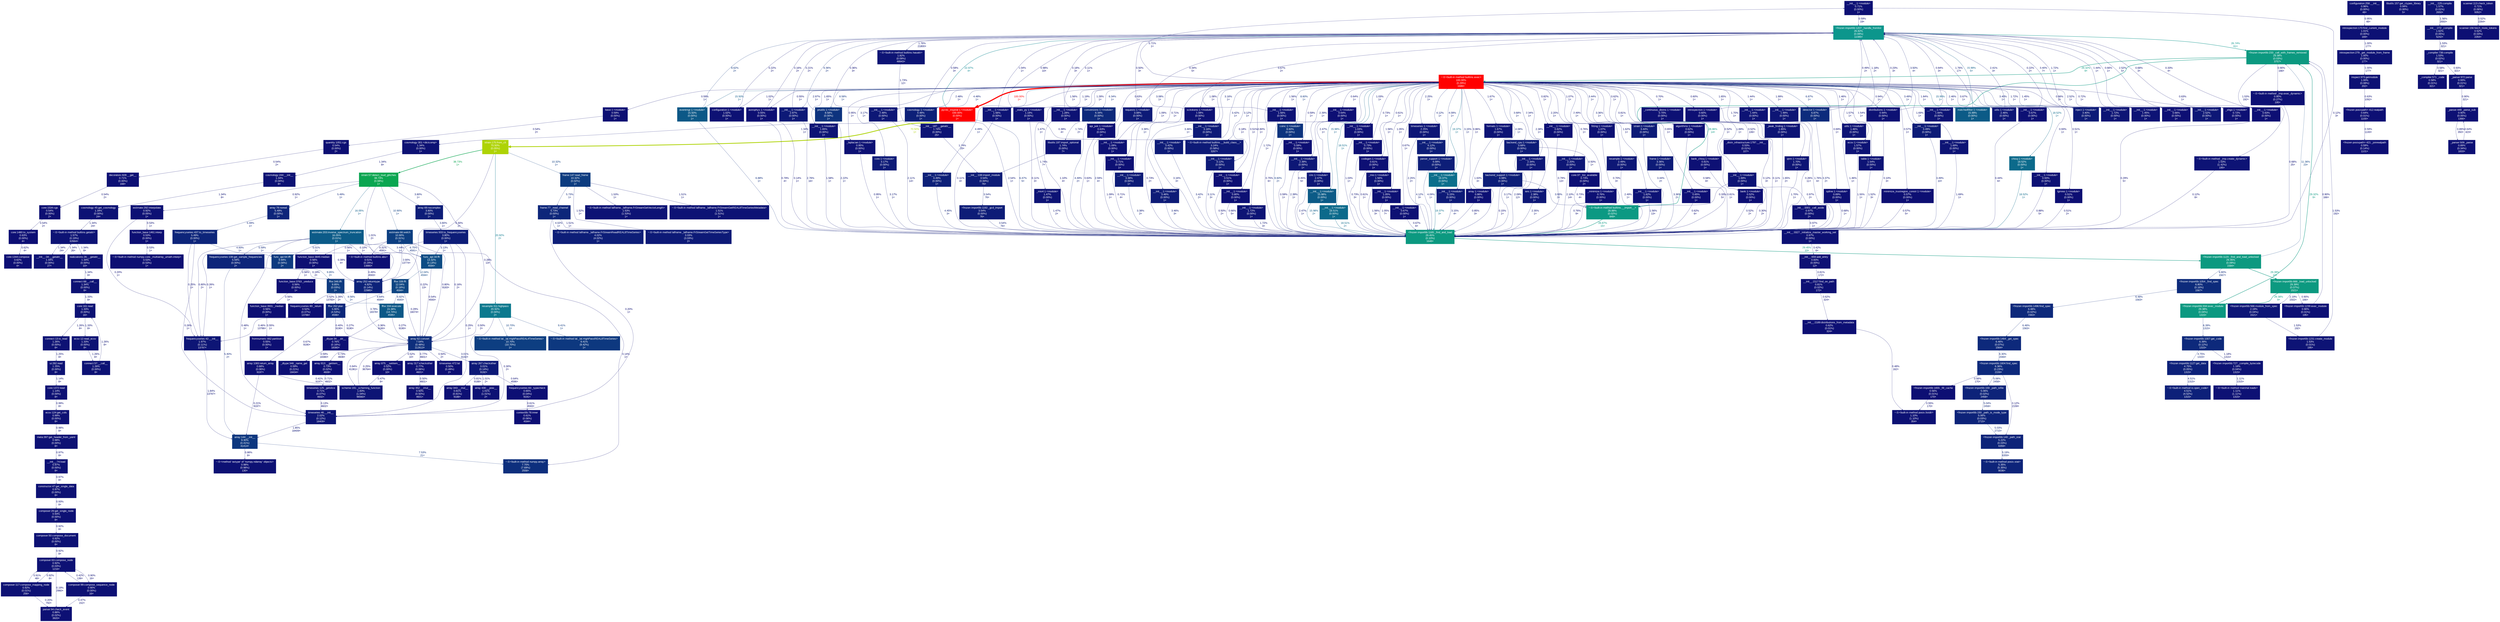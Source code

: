 digraph {
	graph [fontname=Arial, nodesep=0.125, ranksep=0.25];
	node [fontcolor=white, fontname=Arial, height=0, shape=box, style=filled, width=0];
	edge [fontname=Arial];
	23 [color="#0d1074", fontcolor="#ffffff", fontsize="10.00", label="__init__:1:<module>\n0.71%\n(0.00%)\n1×", tooltip="/work/pi_ccapano_umassd_edu/nperla_umassd_edu/envs/pycbc/lib/python3.11/site-packages/numpy/core/__init__.py"];
	23 -> 346 [arrowsize="0.35", color="#0d0f74", fontcolor="#0d0f74", fontsize="10.00", label="0.59%\n19×", labeldistance="0.50", penwidth="0.50"];
	23 -> 1118 [arrowsize="0.35", color="#0d0d73", fontcolor="#0d0d73", fontsize="10.00", label="0.12%\n3×", labeldistance="0.50", penwidth="0.50"];
	34 [color="#0d0f74", fontcolor="#ffffff", fontsize="10.00", label="<frozen posixpath>:421:_joinrealpath\n0.59%\n(0.14%)\n1101×", tooltip="<frozen posixpath>"];
	35 [color="#0d0f74", fontcolor="#ffffff", fontsize="10.00", label="<frozen posixpath>:412:realpath\n0.64%\n(0.01%)\n1100×", tooltip="<frozen posixpath>"];
	35 -> 34 [arrowsize="0.35", color="#0d0f74", fontcolor="#0d0f74", fontsize="10.00", label="0.59%\n1100×", labeldistance="0.50", penwidth="0.50"];
	36 [color="#0d1174", fontcolor="#ffffff", fontsize="10.00", label="inspect:973:getmodule\n1.00%\n(0.08%)\n202×", tooltip="/work/pi_ccapano_umassd_edu/nperla_umassd_edu/envs/pycbc/lib/python3.11/inspect.py"];
	36 -> 35 [arrowsize="0.35", color="#0d0f74", fontcolor="#0d0f74", fontsize="10.00", label="0.63%\n1092×", labeldistance="0.50", penwidth="0.50"];
	66 [color="#0d0f74", fontcolor="#ffffff", fontsize="10.00", label="__init__:2189:distributions_from_metadata\n0.62%\n(0.01%)\n324×", tooltip="/work/pi_ccapano_umassd_edu/nperla_umassd_edu/envs/pycbc/lib/python3.11/site-packages/pkg_resources/__init__.py"];
	66 -> 1670 [arrowsize="0.35", color="#0d0f73", fontcolor="#0d0f73", fontsize="10.00", label="0.48%\n162×", labeldistance="0.50", penwidth="0.50"];
	83 [color="#0d1174", fontcolor="#ffffff", fontsize="10.00", label="libutils:157:get_ctypes_library\n0.94%\n(0.00%)\n5×", tooltip="/work/pi_ccapano_umassd_edu/nperla_umassd_edu/envs/pycbc/lib/python3.11/site-packages/pycbc/libutils.py"];
	86 [color="#0d1074", fontcolor="#ffffff", fontsize="10.00", label="__init__:2117:find_on_path\n0.81%\n(0.02%)\n172×", tooltip="/work/pi_ccapano_umassd_edu/nperla_umassd_edu/envs/pycbc/lib/python3.11/site-packages/pkg_resources/__init__.py"];
	86 -> 66 [arrowsize="0.35", color="#0d0f74", fontcolor="#0d0f74", fontsize="10.00", label="0.62%\n324×", labeldistance="0.50", penwidth="0.50"];
	121 [color="#0d2b7c", fontcolor="#ffffff", fontsize="10.00", label="detector:1:<module>\n6.87%\n(0.00%)\n1×", tooltip="/work/pi_ccapano_umassd_edu/nperla_umassd_edu/envs/pycbc/lib/python3.11/site-packages/pycbc/detector.py"];
	121 -> 346 [arrowsize="0.35", color="#0d1c77", fontcolor="#0d1c77", fontsize="10.00", label="3.50%\n4×", labeldistance="0.50", penwidth="0.50"];
	121 -> 1118 [arrowsize="0.35", color="#0d1b77", fontcolor="#0d1b77", fontsize="10.00", label="3.37%\n2×", labeldistance="0.50", penwidth="0.50"];
	125 [color="#0d1475", fontcolor="#ffffff", fontsize="10.00", label="__init__:1:<module>\n1.84%\n(0.00%)\n1×", tooltip="/work/pi_ccapano_umassd_edu/nperla_umassd_edu/envs/pycbc/lib/python3.11/site-packages/numpy/__init__.py"];
	125 -> 346 [arrowsize="0.35", color="#0d1475", fontcolor="#0d1475", fontsize="10.00", label="1.76%\n17×", labeldistance="0.50", penwidth="0.50"];
	180 [color="#0d1074", fontcolor="#ffffff", fontsize="10.00", label="~:0:<built-in method _imp.exec_dynamic>\n0.90%\n(0.27%)\n195×", tooltip="~"];
	180 -> 1118 [arrowsize="0.35", color="#0d1074", fontcolor="#0d1074", fontsize="10.00", label="0.68%\n25×", labeldistance="0.50", penwidth="0.50"];
	183 [color="#0d1375", fontcolor="#ffffff", fontsize="10.00", label="~:0:<built-in method _imp.create_dynamic>\n1.53%\n(1.42%)\n195×", tooltip="~"];
	183 -> 1118 [arrowsize="0.35", color="#0d0d73", fontcolor="#0d0d73", fontsize="10.00", label="0.12%\n8×", labeldistance="0.50", penwidth="0.50"];
	202 [color="#0d1a77", fontcolor="#ffffff", fontsize="10.00", label="~:0:<built-in method builtins.__build_class__>\n3.24%\n(0.58%)\n3267×", tooltip="~"];
	295 [color="#0d0f73", fontcolor="#ffffff", fontsize="10.00", label="<frozen importlib:1655:_fill_cache\n0.56%\n(0.01%)\n170×", tooltip="<frozen importlib._bootstrap_external>"];
	295 -> 1670 [arrowsize="0.35", color="#0d0f73", fontcolor="#0d0f73", fontsize="10.00", label="0.55%\n170×", labeldistance="0.50", penwidth="0.50"];
	296 [color="#0d297b", fontcolor="#ffffff", fontsize="10.00", label="<frozen importlib:1604:find_spec\n6.36%\n(0.23%)\n2159×", tooltip="<frozen importlib._bootstrap_external>"];
	296 -> 295 [arrowsize="0.35", color="#0d0f73", fontcolor="#0d0f73", fontsize="10.00", label="0.56%\n170×", labeldistance="0.50", penwidth="0.50"];
	296 -> 336 [arrowsize="0.35", color="#0d2379", fontcolor="#0d2379", fontsize="10.00", label="5.06%\n2458×", labeldistance="0.50", penwidth="0.50"];
	296 -> 338 [arrowsize="0.35", color="#0d0d73", fontcolor="#0d0d73", fontsize="10.00", label="0.12%\n2159×", labeldistance="0.50", penwidth="0.50"];
	297 [color="#0d297b", fontcolor="#ffffff", fontsize="10.00", label="<frozen importlib:1464:_get_spec\n6.46%\n(0.07%)\n1564×", tooltip="<frozen importlib._bootstrap_external>"];
	297 -> 296 [arrowsize="0.35", color="#0d287b", fontcolor="#0d287b", fontsize="10.00", label="6.30%\n2069×", labeldistance="0.50", penwidth="0.50"];
	305 [color="#0d297b", fontcolor="#ffffff", fontsize="10.00", label="<frozen importlib:1496:find_spec\n6.48%\n(0.02%)\n1563×", tooltip="<frozen importlib._bootstrap_external>"];
	305 -> 297 [arrowsize="0.35", color="#0d297b", fontcolor="#0d297b", fontsize="10.00", label="6.46%\n1563×", labeldistance="0.50", penwidth="0.50"];
	306 [color="#0d2b7b", fontcolor="#ffffff", fontsize="10.00", label="<frozen importlib:1054:_find_spec\n6.80%\n(0.16%)\n1567×", tooltip="<frozen importlib._bootstrap>"];
	306 -> 305 [arrowsize="0.35", color="#0d297b", fontcolor="#0d297b", fontsize="10.00", label="6.48%\n1563×", labeldistance="0.50", penwidth="0.50"];
	312 [color="#0d1074", fontcolor="#ffffff", fontsize="10.00", label="<frozen importlib:1239:exec_module\n0.90%\n(0.01%)\n195×", tooltip="<frozen importlib._bootstrap_external>"];
	312 -> 1427 [arrowsize="0.35", color="#0d1074", fontcolor="#0d1074", fontsize="10.00", label="0.90%\n166×", labeldistance="0.50", penwidth="0.50"];
	313 [color="#0c9980", fontcolor="#ffffff", fontsize="10.00", label="<frozen importlib:666:_load_unlocked\n29.39%\n(0.07%)\n1521×", tooltip="<frozen importlib._bootstrap>"];
	313 -> 312 [arrowsize="0.35", color="#0d1074", fontcolor="#0d1074", fontsize="10.00", label="0.90%\n166×", labeldistance="0.50", penwidth="0.50"];
	313 -> 315 [arrowsize="0.35", color="#0d1676", fontcolor="#0d1676", fontsize="10.00", label="2.19%\n1502×", labeldistance="0.50", penwidth="0.50"];
	313 -> 324 [arrowsize="0.54", color="#0c9981", fontcolor="#0c9981", fontsize="10.00", label="29.38%\n9×", labeldistance="1.18", penwidth="1.18"];
	314 [color="#0d1375", fontcolor="#ffffff", fontsize="10.00", label="<frozen importlib:1231:create_module\n1.53%\n(0.01%)\n195×", tooltip="<frozen importlib._bootstrap_external>"];
	314 -> 1427 [arrowsize="0.35", color="#0d1375", fontcolor="#0d1375", fontsize="10.00", label="1.53%\n192×", labeldistance="0.50", penwidth="0.50"];
	315 [color="#0d1676", fontcolor="#ffffff", fontsize="10.00", label="<frozen importlib:566:module_from_spec\n2.19%\n(0.04%)\n1521×", tooltip="<frozen importlib._bootstrap>"];
	315 -> 314 [arrowsize="0.35", color="#0d1375", fontcolor="#0d1375", fontsize="10.00", label="1.53%\n192×", labeldistance="0.50", penwidth="0.50"];
	318 [color="#0d297b", fontcolor="#ffffff", fontsize="10.00", label="<frozen importlib:1007:get_code\n6.39%\n(0.12%)\n1315×", tooltip="<frozen importlib._bootstrap_external>"];
	318 -> 321 [arrowsize="0.35", color="#0d2179", fontcolor="#0d2179", fontsize="10.00", label="4.75%\n1315×", labeldistance="0.50", penwidth="0.50"];
	318 -> 327 [arrowsize="0.35", color="#0d1274", fontcolor="#0d1274", fontsize="10.00", label="1.18%\n1315×", labeldistance="0.50", penwidth="0.50"];
	321 [color="#0d2179", fontcolor="#ffffff", fontsize="10.00", label="<frozen importlib:1127:get_data\n4.75%\n(0.05%)\n1315×", tooltip="<frozen importlib._bootstrap_external>"];
	321 -> 1649 [arrowsize="0.35", color="#0d2079", fontcolor="#0d2079", fontsize="10.00", label="4.51%\n1315×", labeldistance="0.50", penwidth="0.50"];
	324 [color="#0c9981", fontcolor="#ffffff", fontsize="10.00", label="<frozen importlib:934:exec_module\n29.38%\n(0.04%)\n1315×", tooltip="<frozen importlib._bootstrap_external>"];
	324 -> 318 [arrowsize="0.35", color="#0d297b", fontcolor="#0d297b", fontsize="10.00", label="6.39%\n1315×", labeldistance="0.50", penwidth="0.50"];
	324 -> 1427 [arrowsize="0.54", color="#0c9981", fontcolor="#0c9981", fontsize="10.00", label="29.32%\n9×", labeldistance="1.17", penwidth="1.17"];
	327 [color="#0d1274", fontcolor="#ffffff", fontsize="10.00", label="<frozen importlib:727:_compile_bytecode\n1.18%\n(0.04%)\n1315×", tooltip="<frozen importlib._bootstrap_external>"];
	327 -> 1729 [arrowsize="0.35", color="#0d1174", fontcolor="#0d1174", fontsize="10.00", label="1.11%\n1315×", labeldistance="0.50", penwidth="0.50"];
	336 [color="#0d2379", fontcolor="#ffffff", fontsize="10.00", label="<frozen importlib:159:_path_isfile\n5.06%\n(0.02%)\n2458×", tooltip="<frozen importlib._bootstrap_external>"];
	336 -> 337 [arrowsize="0.35", color="#0d2379", fontcolor="#0d2379", fontsize="10.00", label="5.04%\n2458×", labeldistance="0.50", penwidth="0.50"];
	337 [color="#0d2379", fontcolor="#ffffff", fontsize="10.00", label="<frozen importlib:150:_path_is_mode_type\n5.06%\n(0.03%)\n2715×", tooltip="<frozen importlib._bootstrap_external>"];
	337 -> 338 [arrowsize="0.35", color="#0d2379", fontcolor="#0d2379", fontsize="10.00", label="5.03%\n2715×", labeldistance="0.50", penwidth="0.50"];
	338 [color="#0d2379", fontcolor="#ffffff", fontsize="10.00", label="<frozen importlib:140:_path_stat\n5.22%\n(0.03%)\n6359×", tooltip="<frozen importlib._bootstrap_external>"];
	338 -> 1665 [arrowsize="0.35", color="#0d2379", fontcolor="#0d2379", fontsize="10.00", label="5.19%\n6359×", labeldistance="0.50", penwidth="0.50"];
	346 [color="#0c968c", fontcolor="#ffffff", fontsize="10.00", label="<frozen importlib:1207:_handle_fromlist\n26.82%\n(0.09%)\n11085×", tooltip="<frozen importlib._bootstrap>"];
	346 -> 1427 [arrowsize="0.52", color="#0c968c", fontcolor="#0c968c", fontsize="10.00", label="26.74%\n61×", labeldistance="1.07", penwidth="1.07"];
	346 -> 2105 [arrowsize="0.35", color="#0d1475", fontcolor="#0d1475", fontsize="10.00", label="1.76%\n21800×", labeldistance="0.50", penwidth="0.50"];
	347 [color="#0c9983", fontcolor="#ffffff", fontsize="10.00", label="~:0:<built-in method builtins.__import__>\n28.88%\n(0.02%)\n849×", tooltip="~"];
	347 -> 1118 [arrowsize="0.54", color="#0c9983", fontcolor="#0c9983", fontsize="10.00", label="28.87%\n15×", labeldistance="1.15", penwidth="1.15"];
	363 [color="#ff0000", fontcolor="#ffffff", fontsize="10.00", label="pycbc_inspiral:1:<module>\n100.00%\n(0.00%)\n1×", tooltip="/work/pi_ccapano_umassd_edu/nperla_umassd_edu/envs/pycbc/bin/pycbc_inspiral"];
	363 -> 346 [arrowsize="0.48", color="#0c8691", fontcolor="#0c8691", fontsize="10.00", label="22.97%\n4×", labeldistance="0.92", penwidth="0.92"];
	363 -> 1118 [arrowsize="0.35", color="#0d297b", fontcolor="#0d297b", fontsize="10.00", label="6.47%\n5×", labeldistance="0.50", penwidth="0.50"];
	363 -> 2136 [arrowsize="0.84", color="#aed306", fontcolor="#aed306", fontsize="10.00", label="70.50%\n1×", labeldistance="2.82", penwidth="2.82"];
	396 [color="#0d0f74", fontcolor="#ffffff", fontsize="10.00", label="__init__:1:<module>\n0.63%\n(0.00%)\n1×", tooltip="/work/pi_ccapano_umassd_edu/nperla_umassd_edu/envs/pycbc/lib/python3.11/site-packages/h5py/__init__.py"];
	396 -> 346 [arrowsize="0.35", color="#0d0e73", fontcolor="#0d0e73", fontsize="10.00", label="0.33%\n4×", labeldistance="0.50", penwidth="0.50"];
	396 -> 1118 [arrowsize="0.35", color="#0d0e73", fontcolor="#0d0e73", fontsize="10.00", label="0.29%\n5×", labeldistance="0.50", penwidth="0.50"];
	397 [color="#0d1074", fontcolor="#ffffff", fontsize="10.00", label="array:1:<module>\n0.86%\n(0.00%)\n1×", tooltip="/work/pi_ccapano_umassd_edu/nperla_umassd_edu/envs/pycbc/lib/python3.11/site-packages/pycbc/types/array.py"];
	397 -> 1118 [arrowsize="0.35", color="#0d1074", fontcolor="#0d1074", fontsize="10.00", label="0.85%\n3×", labeldistance="0.50", penwidth="0.50"];
	402 [color="#0d257a", fontcolor="#ffffff", fontsize="10.00", label="frequencyseries:437:to_timeseries\n5.49%\n(0.00%)\n1×", tooltip="/work/pi_ccapano_umassd_edu/nperla_umassd_edu/envs/pycbc/lib/python3.11/site-packages/pycbc/types/frequencyseries.py"];
	402 -> 2210 [arrowsize="0.35", color="#0d0e73", fontcolor="#0d0e73", fontsize="10.00", label="0.26%\n1×", labeldistance="0.50", penwidth="0.50"];
	402 -> 2211 [arrowsize="0.35", color="#0d0e73", fontcolor="#0d0e73", fontsize="10.00", label="0.25%\n1×", labeldistance="0.50", penwidth="0.50"];
	402 -> 2214 [arrowsize="0.35", color="#0d2279", fontcolor="#0d2279", fontsize="10.00", label="4.93%\n1×", labeldistance="0.50", penwidth="0.50"];
	403 [color="#0d1d78", fontcolor="#ffffff", fontsize="10.00", label="timeseries:933:to_frequencyseries\n3.80%\n(0.00%)\n1×", tooltip="/work/pi_ccapano_umassd_edu/nperla_umassd_edu/envs/pycbc/lib/python3.11/site-packages/pycbc/types/timeseries.py"];
	403 -> 2210 [arrowsize="0.35", color="#0d0e73", fontcolor="#0d0e73", fontsize="10.00", label="0.25%\n1×", labeldistance="0.50", penwidth="0.50"];
	403 -> 2211 [arrowsize="0.35", color="#0d0e73", fontcolor="#0d0e73", fontsize="10.00", label="0.26%\n1×", labeldistance="0.50", penwidth="0.50"];
	403 -> 2213 [arrowsize="0.35", color="#0d1a77", fontcolor="#0d1a77", fontsize="10.00", label="3.13%\n1×", labeldistance="0.50", penwidth="0.50"];
	403 -> 3489 [arrowsize="0.35", color="#0d0d73", fontcolor="#0d0d73", fontsize="10.00", label="0.16%\n2×", labeldistance="0.50", penwidth="0.50"];
	418 [color="#0d1375", fontcolor="#ffffff", fontsize="10.00", label="__init__:1:<module>\n1.56%\n(0.00%)\n1×", tooltip="/work/pi_ccapano_umassd_edu/nperla_umassd_edu/envs/pycbc/lib/python3.11/site-packages/astropy/__init__.py"];
	418 -> 202 [arrowsize="0.35", color="#0d0e73", fontcolor="#0d0e73", fontsize="10.00", label="0.39%\n4×", labeldistance="0.50", penwidth="0.50"];
	418 -> 346 [arrowsize="0.35", color="#0d1174", fontcolor="#0d1174", fontsize="10.00", label="1.04%\n1×", labeldistance="0.50", penwidth="0.50"];
	418 -> 1118 [arrowsize="0.35", color="#0d0d73", fontcolor="#0d0d73", fontsize="10.00", label="0.11%\n4×", labeldistance="0.50", penwidth="0.50"];
	420 [color="#0c5887", fontcolor="#ffffff", fontsize="10.00", label="eventmgr:1:<module>\n15.50%\n(0.00%)\n1×", tooltip="/work/pi_ccapano_umassd_edu/nperla_umassd_edu/envs/pycbc/lib/python3.11/site-packages/pycbc/events/eventmgr.py"];
	420 -> 346 [arrowsize="0.35", color="#0d347e", fontcolor="#0d347e", fontsize="10.00", label="8.62%\n2×", labeldistance="0.50", penwidth="0.50"];
	420 -> 1118 [arrowsize="0.35", color="#0d2b7c", fontcolor="#0d2b7c", fontsize="10.00", label="6.88%\n1×", labeldistance="0.50", penwidth="0.50"];
	421 [color="#0c5b87", fontcolor="#ffffff", fontsize="10.00", label="matchedfilter:1:<module>\n15.99%\n(0.00%)\n1×", tooltip="/work/pi_ccapano_umassd_edu/nperla_umassd_edu/envs/pycbc/lib/python3.11/site-packages/pycbc/filter/matchedfilter.py"];
	421 -> 346 [arrowsize="0.40", color="#0c5b87", fontcolor="#0c5b87", fontsize="10.00", label="15.99%\n5×", labeldistance="0.64", penwidth="0.64"];
	423 [color="#0d1174", fontcolor="#ffffff", fontsize="10.00", label="configuration:1:<module>\n1.02%\n(0.00%)\n1×", tooltip="/work/pi_ccapano_umassd_edu/nperla_umassd_edu/envs/pycbc/lib/python3.11/site-packages/astropy/config/configuration.py"];
	423 -> 346 [arrowsize="0.35", color="#0d0e73", fontcolor="#0d0e73", fontsize="10.00", label="0.22%\n2×", labeldistance="0.50", penwidth="0.50"];
	423 -> 1118 [arrowsize="0.35", color="#0d1074", fontcolor="#0d1074", fontsize="10.00", label="0.79%\n4×", labeldistance="0.50", penwidth="0.50"];
	424 [color="#0d1174", fontcolor="#ffffff", fontsize="10.00", label="configuration:258:__init__\n0.96%\n(0.00%)\n48×", tooltip="/work/pi_ccapano_umassd_edu/nperla_umassd_edu/envs/pycbc/lib/python3.11/site-packages/astropy/config/configuration.py"];
	424 -> 2216 [arrowsize="0.35", color="#0d1174", fontcolor="#0d1174", fontsize="10.00", label="0.95%\n48×", labeldistance="0.50", penwidth="0.50"];
	437 [color="#0d1475", fontcolor="#ffffff", fontsize="10.00", label="formats:1:<module>\n1.67%\n(0.00%)\n1×", tooltip="/work/pi_ccapano_umassd_edu/nperla_umassd_edu/envs/pycbc/lib/python3.11/site-packages/astropy/time/formats.py"];
	437 -> 1118 [arrowsize="0.35", color="#0d1475", fontcolor="#0d1475", fontsize="10.00", label="1.63%\n3×", labeldistance="0.50", penwidth="0.50"];
	449 [color="#0d0f73", fontcolor="#ffffff", fontsize="10.00", label="astrophys:1:<module>\n0.55%\n(0.00%)\n1×", tooltip="/work/pi_ccapano_umassd_edu/nperla_umassd_edu/envs/pycbc/lib/python3.11/site-packages/astropy/units/astrophys.py"];
	449 -> 346 [arrowsize="0.35", color="#0d0d73", fontcolor="#0d0d73", fontsize="10.00", label="0.16%\n2×", labeldistance="0.50", penwidth="0.50"];
	449 -> 1118 [arrowsize="0.35", color="#0d0d73", fontcolor="#0d0d73", fontsize="10.00", label="0.14%\n1×", labeldistance="0.50", penwidth="0.50"];
	463 [color="#0d1977", fontcolor="#ffffff", fontsize="10.00", label="__init__:1:<module>\n2.97%\n(0.00%)\n1×", tooltip="/work/pi_ccapano_umassd_edu/nperla_umassd_edu/envs/pycbc/lib/python3.11/site-packages/astropy/coordinates/builtin_frames/__init__.py"];
	463 -> 346 [arrowsize="0.35", color="#0d0e73", fontcolor="#0d0e73", fontsize="10.00", label="0.21%\n2×", labeldistance="0.50", penwidth="0.50"];
	463 -> 1118 [arrowsize="0.35", color="#0d1876", fontcolor="#0d1876", fontsize="10.00", label="2.76%\n16×", labeldistance="0.50", penwidth="0.50"];
	465 [color="#0d1776", fontcolor="#ffffff", fontsize="10.00", label="utils:1:<module>\n2.46%\n(0.00%)\n1×", tooltip="/work/pi_ccapano_umassd_edu/nperla_umassd_edu/envs/pycbc/lib/python3.11/site-packages/astropy/coordinates/builtin_frames/utils.py"];
	465 -> 346 [arrowsize="0.35", color="#0d1776", fontcolor="#0d1776", fontsize="10.00", label="2.41%\n3×", labeldistance="0.50", penwidth="0.50"];
	467 [color="#0d1776", fontcolor="#ffffff", fontsize="10.00", label="__init__:1:<module>\n2.34%\n(0.00%)\n1×", tooltip="/work/pi_ccapano_umassd_edu/nperla_umassd_edu/envs/pycbc/lib/python3.11/site-packages/astropy/table/__init__.py"];
	467 -> 1118 [arrowsize="0.35", color="#0d1575", fontcolor="#0d1575", fontsize="10.00", label="2.09%\n12×", labeldistance="0.50", penwidth="0.50"];
	468 [color="#0d1776", fontcolor="#ffffff", fontsize="10.00", label="iers:1:<module>\n2.38%\n(0.00%)\n1×", tooltip="/work/pi_ccapano_umassd_edu/nperla_umassd_edu/envs/pycbc/lib/python3.11/site-packages/astropy/utils/iers/iers.py"];
	468 -> 1118 [arrowsize="0.35", color="#0d1776", fontcolor="#0d1776", fontsize="10.00", label="2.35%\n1×", labeldistance="0.50", penwidth="0.50"];
	478 [color="#0d1074", fontcolor="#ffffff", fontsize="10.00", label="__init__:1:<module>\n0.82%\n(0.00%)\n1×", tooltip="/work/pi_ccapano_umassd_edu/nperla_umassd_edu/envs/pycbc/lib/python3.11/site-packages/astropy/io/ascii/__init__.py"];
	478 -> 1118 [arrowsize="0.35", color="#0d1074", fontcolor="#0d1074", fontsize="10.00", label="0.79%\n13×", labeldistance="0.50", penwidth="0.50"];
	507 [color="#0d1676", fontcolor="#ffffff", fontsize="10.00", label="__init__:1:<module>\n2.20%\n(0.00%)\n1×", tooltip="/work/pi_ccapano_umassd_edu/nperla_umassd_edu/envs/pycbc/lib/python3.11/site-packages/scipy/optimize/__init__.py"];
	507 -> 1118 [arrowsize="0.35", color="#0d1675", fontcolor="#0d1675", fontsize="10.00", label="2.10%\n14×", labeldistance="0.50", penwidth="0.50"];
	508 [color="#0d337e", fontcolor="#ffffff", fontsize="10.00", label="pnutils:1:<module>\n8.58%\n(0.00%)\n1×", tooltip="/work/pi_ccapano_umassd_edu/nperla_umassd_edu/envs/pycbc/lib/python3.11/site-packages/pycbc/pnutils.py"];
	508 -> 346 [arrowsize="0.35", color="#0d297b", fontcolor="#0d297b", fontsize="10.00", label="6.36%\n2×", labeldistance="0.50", penwidth="0.50"];
	508 -> 1118 [arrowsize="0.35", color="#0d1676", fontcolor="#0d1676", fontsize="10.00", label="2.22%\n1×", labeldistance="0.50", penwidth="0.50"];
	510 [color="#0d1074", fontcolor="#ffffff", fontsize="10.00", label="_minimize:1:<module>\n0.76%\n(0.00%)\n1×", tooltip="/work/pi_ccapano_umassd_edu/nperla_umassd_edu/envs/pycbc/lib/python3.11/site-packages/scipy/optimize/_minimize.py"];
	510 -> 1118 [arrowsize="0.35", color="#0d1074", fontcolor="#0d1074", fontsize="10.00", label="0.76%\n9×", labeldistance="0.50", penwidth="0.50"];
	519 [color="#0d297b", fontcolor="#ffffff", fontsize="10.00", label="conversions:1:<module>\n6.34%\n(0.00%)\n1×", tooltip="/work/pi_ccapano_umassd_edu/nperla_umassd_edu/envs/pycbc/lib/python3.11/site-packages/pycbc/conversions.py"];
	519 -> 346 [arrowsize="0.35", color="#0d0d73", fontcolor="#0d0d73", fontsize="10.00", label="0.11%\n1×", labeldistance="0.50", penwidth="0.50"];
	519 -> 1118 [arrowsize="0.35", color="#0d2079", fontcolor="#0d2079", fontsize="10.00", label="4.49%\n2×", labeldistance="0.50", penwidth="0.50"];
	519 -> 7471 [arrowsize="0.35", color="#0d1475", fontcolor="#0d1475", fontsize="10.00", label="1.74%\n2×", labeldistance="0.50", penwidth="0.50"];
	527 [color="#0d0f73", fontcolor="#ffffff", fontsize="10.00", label="base:1:<module>\n0.59%\n(0.00%)\n1×", tooltip="/work/pi_ccapano_umassd_edu/nperla_umassd_edu/envs/pycbc/lib/python3.11/site-packages/astropy/cosmology/flrw/base.py"];
	527 -> 3592 [arrowsize="0.35", color="#0d0f73", fontcolor="#0d0f73", fontsize="10.00", label="0.54%\n2×", labeldistance="0.50", penwidth="0.50"];
	529 [color="#0d1174", fontcolor="#ffffff", fontsize="10.00", label="fitting:1:<module>\n1.07%\n(0.00%)\n1×", tooltip="/work/pi_ccapano_umassd_edu/nperla_umassd_edu/envs/pycbc/lib/python3.11/site-packages/astropy/modeling/fitting.py"];
	529 -> 1118 [arrowsize="0.35", color="#0d1074", fontcolor="#0d1074", fontsize="10.00", label="0.70%\n3×", labeldistance="0.50", penwidth="0.50"];
	546 [color="#0d1475", fontcolor="#ffffff", fontsize="10.00", label="__init__:1:<module>\n1.69%\n(0.00%)\n1×", tooltip="/work/pi_ccapano_umassd_edu/nperla_umassd_edu/envs/pycbc/lib/python3.11/site-packages/pkg_resources/__init__.py"];
	546 -> 347 [arrowsize="0.35", color="#0d0e73", fontcolor="#0d0e73", fontsize="10.00", label="0.33%\n5×", labeldistance="0.50", penwidth="0.50"];
	546 -> 1118 [arrowsize="0.35", color="#0d0e73", fontcolor="#0d0e73", fontsize="10.00", label="0.30%\n2×", labeldistance="0.50", penwidth="0.50"];
	546 -> 3823 [arrowsize="0.35", color="#0d1174", fontcolor="#0d1174", fontsize="10.00", label="0.97%\n2×", labeldistance="0.50", penwidth="0.50"];
	553 [color="#0d1776", fontcolor="#ffffff", fontsize="10.00", label="__init__:1:<module>\n2.48%\n(0.00%)\n1×", tooltip="/work/pi_ccapano_umassd_edu/nperla_umassd_edu/envs/pycbc/lib/python3.11/site-packages/scipy/signal/__init__.py"];
	553 -> 346 [arrowsize="0.35", color="#0d0e73", fontcolor="#0d0e73", fontsize="10.00", label="0.36%\n3×", labeldistance="0.50", penwidth="0.50"];
	553 -> 1118 [arrowsize="0.35", color="#0d1675", fontcolor="#0d1675", fontsize="10.00", label="2.11%\n14×", labeldistance="0.50", penwidth="0.50"];
	554 [color="#0d1776", fontcolor="#ffffff", fontsize="10.00", label="resample:1:<module>\n2.49%\n(0.00%)\n1×", tooltip="/work/pi_ccapano_umassd_edu/nperla_umassd_edu/envs/pycbc/lib/python3.11/site-packages/pycbc/filter/resample.py"];
	554 -> 1118 [arrowsize="0.35", color="#0d1776", fontcolor="#0d1776", fontsize="10.00", label="2.49%\n1×", labeldistance="0.50", penwidth="0.50"];
	564 [color="#0d1375", fontcolor="#ffffff", fontsize="10.00", label="__init__:1:<module>\n1.62%\n(0.00%)\n1×", tooltip="/work/pi_ccapano_umassd_edu/nperla_umassd_edu/envs/pycbc/lib/python3.11/site-packages/scipy/stats/__init__.py"];
	564 -> 1118 [arrowsize="0.35", color="#0d1375", fontcolor="#0d1375", fontsize="10.00", label="1.56%\n13×", labeldistance="0.50", penwidth="0.50"];
	565 [color="#0d1274", fontcolor="#ffffff", fontsize="10.00", label="_stats_py:1:<module>\n1.19%\n(0.00%)\n1×", tooltip="/work/pi_ccapano_umassd_edu/nperla_umassd_edu/envs/pycbc/lib/python3.11/site-packages/scipy/stats/_stats_py.py"];
	565 -> 346 [arrowsize="0.35", color="#0d1174", fontcolor="#0d1174", fontsize="10.00", label="0.98%\n10×", labeldistance="0.50", penwidth="0.50"];
	565 -> 1118 [arrowsize="0.35", color="#0d0d73", fontcolor="#0d0d73", fontsize="10.00", label="0.11%\n3×", labeldistance="0.50", penwidth="0.50"];
	567 [color="#0d1074", fontcolor="#ffffff", fontsize="10.00", label="_continuous_distns:1:<module>\n0.70%\n(0.00%)\n1×", tooltip="/work/pi_ccapano_umassd_edu/nperla_umassd_edu/envs/pycbc/lib/python3.11/site-packages/scipy/stats/_continuous_distns.py"];
	567 -> 1118 [arrowsize="0.35", color="#0d0d73", fontcolor="#0d0d73", fontsize="10.00", label="0.12%\n3×", labeldistance="0.50", penwidth="0.50"];
	567 -> 3007 [arrowsize="0.35", color="#0d0f73", fontcolor="#0d0f73", fontsize="10.00", label="0.52%\n106×", labeldistance="0.50", penwidth="0.50"];
	568 [color="#0d1274", fontcolor="#ffffff", fontsize="10.00", label="__init__:1:<module>\n1.28%\n(0.00%)\n1×", tooltip="/work/pi_ccapano_umassd_edu/nperla_umassd_edu/envs/pycbc/lib/python3.11/site-packages/requests/__init__.py"];
	568 -> 346 [arrowsize="0.35", color="#0d0d73", fontcolor="#0d0d73", fontsize="10.00", label="0.18%\n3×", labeldistance="0.50", penwidth="0.50"];
	568 -> 1118 [arrowsize="0.35", color="#0d1174", fontcolor="#0d1174", fontsize="10.00", label="1.10%\n4×", labeldistance="0.50", penwidth="0.50"];
	588 [color="#0d1b77", fontcolor="#ffffff", fontsize="10.00", label="strain:1:<module>\n3.44%\n(0.00%)\n1×", tooltip="/work/pi_ccapano_umassd_edu/nperla_umassd_edu/envs/pycbc/lib/python3.11/site-packages/pycbc/strain/strain.py"];
	588 -> 1118 [arrowsize="0.35", color="#0d1b77", fontcolor="#0d1b77", fontsize="10.00", label="3.44%\n2×", labeldistance="0.50", penwidth="0.50"];
	589 [color="#0d1b77", fontcolor="#ffffff", fontsize="10.00", label="frame:1:<module>\n3.36%\n(0.00%)\n1×", tooltip="/work/pi_ccapano_umassd_edu/nperla_umassd_edu/envs/pycbc/lib/python3.11/site-packages/pycbc/frame/frame.py"];
	589 -> 1118 [arrowsize="0.35", color="#0d1b77", fontcolor="#0d1b77", fontsize="10.00", label="3.36%\n2×", labeldistance="0.50", penwidth="0.50"];
	590 [color="#0d1b77", fontcolor="#ffffff", fontsize="10.00", label="inject:1:<module>\n3.40%\n(0.00%)\n1×", tooltip="/work/pi_ccapano_umassd_edu/nperla_umassd_edu/envs/pycbc/lib/python3.11/site-packages/pycbc/inject/inject.py"];
	590 -> 346 [arrowsize="0.35", color="#0d1b77", fontcolor="#0d1b77", fontsize="10.00", label="3.40%\n7×", labeldistance="0.50", penwidth="0.50"];
	591 [color="#0d1a77", fontcolor="#ffffff", fontsize="10.00", label="requests:1:<module>\n3.08%\n(0.00%)\n1×", tooltip="/work/pi_ccapano_umassd_edu/nperla_umassd_edu/envs/pycbc/lib/python3.11/site-packages/igwn_auth_utils/requests.py"];
	591 -> 346 [arrowsize="0.35", color="#0d0f73", fontcolor="#0d0f73", fontsize="10.00", label="0.50%\n3×", labeldistance="0.50", penwidth="0.50"];
	591 -> 1118 [arrowsize="0.35", color="#0d1876", fontcolor="#0d1876", fontsize="10.00", label="2.59%\n4×", labeldistance="0.50", penwidth="0.50"];
	601 [color="#0d0f74", fontcolor="#ffffff", fontsize="10.00", label="__init__:1:<module>\n0.65%\n(0.00%)\n1×", tooltip="/work/pi_ccapano_umassd_edu/nperla_umassd_edu/envs/pycbc/lib/python3.11/site-packages/urllib3/__init__.py"];
	601 -> 1118 [arrowsize="0.35", color="#0d0f74", fontcolor="#0d0f74", fontsize="10.00", label="0.62%\n6×", labeldistance="0.50", penwidth="0.50"];
	614 [color="#0d0f74", fontcolor="#ffffff", fontsize="10.00", label="algorithms:1:<module>\n0.62%\n(0.00%)\n1×", tooltip="/work/pi_ccapano_umassd_edu/nperla_umassd_edu/envs/pycbc/lib/python3.11/site-packages/jwt/algorithms.py"];
	614 -> 1118 [arrowsize="0.35", color="#0d0f73", fontcolor="#0d0f73", fontsize="10.00", label="0.58%\n8×", labeldistance="0.50", penwidth="0.50"];
	615 [color="#0d1174", fontcolor="#ffffff", fontsize="10.00", label="scitokens:1:<module>\n1.08%\n(0.00%)\n1×", tooltip="/work/pi_ccapano_umassd_edu/nperla_umassd_edu/envs/pycbc/lib/python3.11/site-packages/scitokens/scitokens.py"];
	615 -> 346 [arrowsize="0.35", color="#0d0e73", fontcolor="#0d0e73", fontsize="10.00", label="0.34%\n5×", labeldistance="0.50", penwidth="0.50"];
	615 -> 1118 [arrowsize="0.35", color="#0d1074", fontcolor="#0d1074", fontsize="10.00", label="0.73%\n2×", labeldistance="0.50", penwidth="0.50"];
	689 [color="#0d1074", fontcolor="#ffffff", fontsize="10.00", label="bank_chisq:1:<module>\n0.81%\n(0.00%)\n1×", tooltip="/work/pi_ccapano_umassd_edu/nperla_umassd_edu/envs/pycbc/lib/python3.11/site-packages/pycbc/vetoes/bank_chisq.py"];
	689 -> 1118 [arrowsize="0.35", color="#0d1074", fontcolor="#0d1074", fontsize="10.00", label="0.81%\n1×", labeldistance="0.50", penwidth="0.50"];
	712 [color="#0d0f73", fontcolor="#ffffff", fontsize="10.00", label="bank:1:<module>\n0.52%\n(0.00%)\n1×", tooltip="/work/pi_ccapano_umassd_edu/nperla_umassd_edu/envs/pycbc/lib/python3.11/site-packages/pycbc/waveform/bank.py"];
	712 -> 1118 [arrowsize="0.35", color="#0d0f73", fontcolor="#0d0f73", fontsize="10.00", label="0.52%\n2×", labeldistance="0.50", penwidth="0.50"];
	724 [color="#0d1475", fontcolor="#ffffff", fontsize="10.00", label="_peak_finding:1:<module>\n1.65%\n(0.00%)\n1×", tooltip="/work/pi_ccapano_umassd_edu/nperla_umassd_edu/envs/pycbc/lib/python3.11/site-packages/scipy/signal/_peak_finding.py"];
	724 -> 1118 [arrowsize="0.35", color="#0d1475", fontcolor="#0d1475", fontsize="10.00", label="1.65%\n2×", labeldistance="0.50", penwidth="0.50"];
	743 [color="#0d1174", fontcolor="#ffffff", fontsize="10.00", label="distributions:1:<module>\n0.94%\n(0.00%)\n1×", tooltip="/work/pi_ccapano_umassd_edu/nperla_umassd_edu/envs/pycbc/lib/python3.11/site-packages/scipy/stats/distributions.py"];
	743 -> 346 [arrowsize="0.35", color="#0d1074", fontcolor="#0d1074", fontsize="10.00", label="0.84%\n3×", labeldistance="0.50", penwidth="0.50"];
	743 -> 1118 [arrowsize="0.35", color="#0d0d73", fontcolor="#0d0d73", fontsize="10.00", label="0.10%\n3×", labeldistance="0.50", penwidth="0.50"];
	761 [color="#0d1475", fontcolor="#ffffff", fontsize="10.00", label="qnm:1:<module>\n1.70%\n(0.00%)\n1×", tooltip="/work/pi_ccapano_umassd_edu/nperla_umassd_edu/envs/pycbc/lib/python3.11/site-packages/pykerr/qnm.py"];
	761 -> 1118 [arrowsize="0.35", color="#0d1475", fontcolor="#0d1475", fontsize="10.00", label="1.70%\n1×", labeldistance="0.50", penwidth="0.50"];
	772 [color="#0d1074", fontcolor="#ffffff", fontsize="10.00", label="spline:1:<module>\n0.69%\n(0.00%)\n1×", tooltip="/work/pi_ccapano_umassd_edu/nperla_umassd_edu/envs/pycbc/lib/python3.11/site-packages/astropy/modeling/spline.py"];
	772 -> 1118 [arrowsize="0.35", color="#0d1074", fontcolor="#0d1074", fontsize="10.00", label="0.68%\n1×", labeldistance="0.50", penwidth="0.50"];
	773 [color="#0d1475", fontcolor="#ffffff", fontsize="10.00", label="__init__:1:<module>\n1.72%\n(0.00%)\n1×", tooltip="/work/pi_ccapano_umassd_edu/nperla_umassd_edu/envs/pycbc/lib/python3.11/site-packages/astropy/cosmology/io/__init__.py"];
	773 -> 346 [arrowsize="0.35", color="#0d1475", fontcolor="#0d1475", fontsize="10.00", label="1.72%\n1×", labeldistance="0.50", penwidth="0.50"];
	774 [color="#0d1375", fontcolor="#ffffff", fontsize="10.00", label="__init__:1:<module>\n1.45%\n(0.00%)\n1×", tooltip="/work/pi_ccapano_umassd_edu/nperla_umassd_edu/envs/pycbc/lib/python3.11/site-packages/astropy/modeling/__init__.py"];
	774 -> 346 [arrowsize="0.35", color="#0d1375", fontcolor="#0d1375", fontsize="10.00", label="1.44%\n1×", labeldistance="0.50", penwidth="0.50"];
	775 [color="#0d1375", fontcolor="#ffffff", fontsize="10.00", label="utils:1:<module>\n1.46%\n(0.00%)\n1×", tooltip="/work/pi_ccapano_umassd_edu/nperla_umassd_edu/envs/pycbc/lib/python3.11/site-packages/astropy/cosmology/io/utils.py"];
	775 -> 1118 [arrowsize="0.35", color="#0d1375", fontcolor="#0d1375", fontsize="10.00", label="1.46%\n1×", labeldistance="0.50", penwidth="0.50"];
	776 [color="#0d1375", fontcolor="#ffffff", fontsize="10.00", label="ecsv:1:<module>\n1.57%\n(0.00%)\n1×", tooltip="/work/pi_ccapano_umassd_edu/nperla_umassd_edu/envs/pycbc/lib/python3.11/site-packages/astropy/cosmology/io/ecsv.py"];
	776 -> 1118 [arrowsize="0.35", color="#0d1375", fontcolor="#0d1375", fontsize="10.00", label="1.55%\n1×", labeldistance="0.50", penwidth="0.50"];
	777 [color="#0d1375", fontcolor="#ffffff", fontsize="10.00", label="table:1:<module>\n1.54%\n(0.00%)\n1×", tooltip="/work/pi_ccapano_umassd_edu/nperla_umassd_edu/envs/pycbc/lib/python3.11/site-packages/astropy/cosmology/io/table.py"];
	777 -> 1118 [arrowsize="0.35", color="#0d1375", fontcolor="#0d1375", fontsize="10.00", label="1.52%\n3×", labeldistance="0.50", penwidth="0.50"];
	782 [color="#0d0f74", fontcolor="#ffffff", fontsize="10.00", label="__init__:1:<module>\n0.64%\n(0.00%)\n1×", tooltip="/work/pi_ccapano_umassd_edu/nperla_umassd_edu/envs/pycbc/lib/python3.11/site-packages/astropy/nddata/__init__.py"];
	782 -> 202 [arrowsize="0.35", color="#0d0e73", fontcolor="#0d0e73", fontsize="10.00", label="0.18%\n1×", labeldistance="0.50", penwidth="0.50"];
	782 -> 1118 [arrowsize="0.35", color="#0d0f73", fontcolor="#0d0f73", fontsize="10.00", label="0.45%\n5×", labeldistance="0.50", penwidth="0.50"];
	812 [color="#0d0f74", fontcolor="#ffffff", fontsize="10.00", label="__init__:1:<module>\n0.66%\n(0.00%)\n1×", tooltip="/work/pi_ccapano_umassd_edu/nperla_umassd_edu/envs/pycbc/lib/python3.11/site-packages/astropy/cosmology/flrw/__init__.py"];
	812 -> 346 [arrowsize="0.35", color="#0d0f74", fontcolor="#0d0f74", fontsize="10.00", label="0.66%\n1×", labeldistance="0.50", penwidth="0.50"];
	851 [color="#0d1776", fontcolor="#ffffff", fontsize="10.00", label="__init__:1:<module>\n2.52%\n(0.00%)\n1×", tooltip="/work/pi_ccapano_umassd_edu/nperla_umassd_edu/envs/pycbc/lib/python3.11/site-packages/astropy/cosmology/__init__.py"];
	851 -> 346 [arrowsize="0.35", color="#0d1776", fontcolor="#0d1776", fontsize="10.00", label="2.52%\n5×", labeldistance="0.50", penwidth="0.50"];
	863 [color="#0d1074", fontcolor="#ffffff", fontsize="10.00", label="__init__:1:<module>\n0.67%\n(0.00%)\n1×", tooltip="/work/pi_ccapano_umassd_edu/nperla_umassd_edu/envs/pycbc/lib/python3.11/site-packages/scipy/spatial/__init__.py"];
	863 -> 346 [arrowsize="0.35", color="#0d0e73", fontcolor="#0d0e73", fontsize="10.00", label="0.22%\n2×", labeldistance="0.50", penwidth="0.50"];
	863 -> 1118 [arrowsize="0.35", color="#0d0f73", fontcolor="#0d0f73", fontsize="10.00", label="0.44%\n6×", labeldistance="0.50", penwidth="0.50"];
	874 [color="#0d1074", fontcolor="#ffffff", fontsize="10.00", label="_shgo:1:<module>\n0.72%\n(0.00%)\n1×", tooltip="/work/pi_ccapano_umassd_edu/nperla_umassd_edu/envs/pycbc/lib/python3.11/site-packages/scipy/optimize/_shgo.py"];
	874 -> 346 [arrowsize="0.35", color="#0d1074", fontcolor="#0d1074", fontsize="10.00", label="0.68%\n3×", labeldistance="0.50", penwidth="0.50"];
	880 [color="#0d2078", fontcolor="#ffffff", fontsize="10.00", label="cosmology:1:<module>\n4.48%\n(0.00%)\n1×", tooltip="/work/pi_ccapano_umassd_edu/nperla_umassd_edu/envs/pycbc/lib/python3.11/site-packages/pycbc/cosmology.py"];
	880 -> 346 [arrowsize="0.35", color="#0d0f74", fontcolor="#0d0f74", fontsize="10.00", label="0.59%\n3×", labeldistance="0.50", penwidth="0.50"];
	880 -> 1118 [arrowsize="0.35", color="#0d1776", fontcolor="#0d1776", fontsize="10.00", label="2.54%\n1×", labeldistance="0.50", penwidth="0.50"];
	880 -> 5358 [arrowsize="0.35", color="#0d1274", fontcolor="#0d1274", fontsize="10.00", label="1.34%\n1×", labeldistance="0.50", penwidth="0.50"];
	909 [color="#0d0f73", fontcolor="#ffffff", fontsize="10.00", label="minimize_trustregion_constr:1:<module>\n0.57%\n(0.00%)\n1×", tooltip="/work/pi_ccapano_umassd_edu/nperla_umassd_edu/envs/pycbc/lib/python3.11/site-packages/scipy/optimize/_trustregion_constr/minimize_trustregion_constr.py"];
	909 -> 1118 [arrowsize="0.35", color="#0d0f73", fontcolor="#0d0f73", fontsize="10.00", label="0.57%\n5×", labeldistance="0.50", penwidth="0.50"];
	970 [color="#0d1c77", fontcolor="#ffffff", fontsize="10.00", label="__init__:1:<module>\n3.49%\n(0.00%)\n1×", tooltip="/work/pi_ccapano_umassd_edu/nperla_umassd_edu/envs/pycbc/lib/python3.11/site-packages/astropy/coordinates/__init__.py"];
	970 -> 1118 [arrowsize="0.35", color="#0d1c77", fontcolor="#0d1c77", fontsize="10.00", label="3.49%\n10×", labeldistance="0.50", penwidth="0.50"];
	977 [color="#0d1475", fontcolor="#ffffff", fontsize="10.00", label="__init__:1:<module>\n1.69%\n(0.00%)\n1×", tooltip="/work/pi_ccapano_umassd_edu/nperla_umassd_edu/envs/pycbc/lib/python3.11/site-packages/astropy/time/__init__.py"];
	977 -> 1118 [arrowsize="0.35", color="#0d1475", fontcolor="#0d1475", fontsize="10.00", label="1.69%\n1×", labeldistance="0.50", penwidth="0.50"];
	981 [color="#0d1375", fontcolor="#ffffff", fontsize="10.00", label="__init__:1:<module>\n1.56%\n(0.00%)\n1×", tooltip="/work/pi_ccapano_umassd_edu/nperla_umassd_edu/envs/pycbc/lib/python3.11/site-packages/astropy/units/__init__.py"];
	981 -> 346 [arrowsize="0.35", color="#0d1074", fontcolor="#0d1074", fontsize="10.00", label="0.67%\n2×", labeldistance="0.50", penwidth="0.50"];
	981 -> 1118 [arrowsize="0.35", color="#0d1074", fontcolor="#0d1074", fontsize="10.00", label="0.75%\n6×", labeldistance="0.50", penwidth="0.50"];
	986 [color="#0d0f73", fontcolor="#ffffff", fontsize="10.00", label="core:1534:cgs\n0.54%\n(0.00%)\n2×", tooltip="/work/pi_ccapano_umassd_edu/nperla_umassd_edu/envs/pycbc/lib/python3.11/site-packages/astropy/units/core.py"];
	986 -> 2655 [arrowsize="0.35", color="#0d0f73", fontcolor="#0d0f73", fontsize="10.00", label="0.54%\n2×", labeldistance="0.50", penwidth="0.50"];
	997 [color="#0d0f74", fontcolor="#ffffff", fontsize="10.00", label="introspection:1:<module>\n0.60%\n(0.00%)\n1×", tooltip="/work/pi_ccapano_umassd_edu/nperla_umassd_edu/envs/pycbc/lib/python3.11/site-packages/astropy/utils/introspection.py"];
	997 -> 346 [arrowsize="0.35", color="#0d0f73", fontcolor="#0d0f73", fontsize="10.00", label="0.49%\n2×", labeldistance="0.50", penwidth="0.50"];
	997 -> 1118 [arrowsize="0.35", color="#0d0d73", fontcolor="#0d0d73", fontsize="10.00", label="0.11%\n1×", labeldistance="0.50", penwidth="0.50"];
	999 [color="#0c6a8b", fontcolor="#ffffff", fontsize="10.00", label="chisq:1:<module>\n18.52%\n(0.00%)\n1×", tooltip="/work/pi_ccapano_umassd_edu/nperla_umassd_edu/envs/pycbc/lib/python3.11/site-packages/pycbc/vetoes/chisq.py"];
	999 -> 1118 [arrowsize="0.43", color="#0c6a8b", fontcolor="#0c6a8b", fontsize="10.00", label="18.52%\n1×", labeldistance="0.74", penwidth="0.74"];
	1055 [color="#0d1174", fontcolor="#ffffff", fontsize="10.00", label="__init__:1:<module>\n0.93%\n(0.00%)\n1×", tooltip="/work/pi_ccapano_umassd_edu/nperla_umassd_edu/envs/pycbc/lib/python3.11/site-packages/scipy/sparse/linalg/__init__.py"];
	1055 -> 1118 [arrowsize="0.35", color="#0d1074", fontcolor="#0d1074", fontsize="10.00", label="0.88%\n5×", labeldistance="0.50", penwidth="0.50"];
	1059 [color="#0d0f73", fontcolor="#ffffff", fontsize="10.00", label="lgmres:1:<module>\n0.51%\n(0.00%)\n1×", tooltip="/work/pi_ccapano_umassd_edu/nperla_umassd_edu/envs/pycbc/lib/python3.11/site-packages/scipy/sparse/linalg/_isolve/lgmres.py"];
	1059 -> 1118 [arrowsize="0.35", color="#0d0f73", fontcolor="#0d0f73", fontsize="10.00", label="0.51%\n2×", labeldistance="0.50", penwidth="0.50"];
	1076 [color="#0d1375", fontcolor="#ffffff", fontsize="10.00", label="__init__:1:<module>\n1.44%\n(0.00%)\n1×", tooltip="/work/pi_ccapano_umassd_edu/nperla_umassd_edu/envs/pycbc/lib/python3.11/site-packages/scipy/sparse/__init__.py"];
	1076 -> 346 [arrowsize="0.35", color="#0d1274", fontcolor="#0d1274", fontsize="10.00", label="1.18%\n2×", labeldistance="0.50", penwidth="0.50"];
	1076 -> 1118 [arrowsize="0.35", color="#0d0e73", fontcolor="#0d0e73", fontsize="10.00", label="0.26%\n11×", labeldistance="0.50", penwidth="0.50"];
	1082 [color="#0d1475", fontcolor="#ffffff", fontsize="10.00", label="__init__:1:<module>\n1.65%\n(0.00%)\n1×", tooltip="/work/pi_ccapano_umassd_edu/nperla_umassd_edu/envs/pycbc/lib/python3.11/site-packages/scipy/io/matlab/__init__.py"];
	1082 -> 1118 [arrowsize="0.35", color="#0d1375", fontcolor="#0d1375", fontsize="10.00", label="1.58%\n1×", labeldistance="0.50", penwidth="0.50"];
	1083 [color="#0d1575", fontcolor="#ffffff", fontsize="10.00", label="__init__:1:<module>\n1.99%\n(0.00%)\n1×", tooltip="/work/pi_ccapano_umassd_edu/nperla_umassd_edu/envs/pycbc/lib/python3.11/site-packages/scipy/io/__init__.py"];
	1083 -> 346 [arrowsize="0.35", color="#0d0e73", fontcolor="#0d0e73", fontsize="10.00", label="0.23%\n3×", labeldistance="0.50", penwidth="0.50"];
	1083 -> 1118 [arrowsize="0.35", color="#0d1475", fontcolor="#0d1475", fontsize="10.00", label="1.76%\n6×", labeldistance="0.50", penwidth="0.50"];
	1085 [color="#0d1174", fontcolor="#ffffff", fontsize="10.00", label="_laplacian:1:<module>\n0.95%\n(0.00%)\n1×", tooltip="/work/pi_ccapano_umassd_edu/nperla_umassd_edu/envs/pycbc/lib/python3.11/site-packages/scipy/sparse/csgraph/_laplacian.py"];
	1085 -> 1118 [arrowsize="0.35", color="#0d1174", fontcolor="#0d1174", fontsize="10.00", label="0.95%\n1×", labeldistance="0.50", penwidth="0.50"];
	1091 [color="#0d1a77", fontcolor="#ffffff", fontsize="10.00", label="core:1:<module>\n3.17%\n(0.00%)\n1×", tooltip="/work/pi_ccapano_umassd_edu/nperla_umassd_edu/envs/pycbc/lib/python3.11/site-packages/pycbc/fft/core.py"];
	1091 -> 1118 [arrowsize="0.35", color="#0d1a77", fontcolor="#0d1a77", fontsize="10.00", label="3.17%\n1×", labeldistance="0.50", penwidth="0.50"];
	1116 [color="#0d1c77", fontcolor="#ffffff", fontsize="10.00", label="<frozen importlib:1192:_gcd_import\n3.54%\n(0.00%)\n76×", tooltip="<frozen importlib._bootstrap>"];
	1116 -> 1118 [arrowsize="0.35", color="#0d1c77", fontcolor="#0d1c77", fontsize="10.00", label="3.54%\n76×", labeldistance="0.50", penwidth="0.50"];
	1117 [color="#0d1c77", fontcolor="#ffffff", fontsize="10.00", label="__init__:108:import_module\n3.54%\n(0.00%)\n76×", tooltip="/work/pi_ccapano_umassd_edu/nperla_umassd_edu/envs/pycbc/lib/python3.11/importlib/__init__.py"];
	1117 -> 1116 [arrowsize="0.35", color="#0d1c77", fontcolor="#0d1c77", fontsize="10.00", label="3.54%\n76×", labeldistance="0.50", penwidth="0.50"];
	1118 [color="#0c9980", fontcolor="#ffffff", fontsize="10.00", label="<frozen importlib:1165:_find_and_load\n29.45%\n(0.10%)\n1648×", tooltip="<frozen importlib._bootstrap>"];
	1118 -> 1309 [arrowsize="0.54", color="#0c9980", fontcolor="#0c9980", fontsize="10.00", label="29.45%\n10×", labeldistance="1.18", penwidth="1.18"];
	1129 [color="#0d2078", fontcolor="#ffffff", fontsize="10.00", label="__init__:1:<module>\n4.49%\n(0.00%)\n1×", tooltip="/work/pi_ccapano_umassd_edu/nperla_umassd_edu/envs/pycbc/lib/python3.11/site-packages/pycbc/__init__.py"];
	1129 -> 1118 [arrowsize="0.35", color="#0d2078", fontcolor="#0d2078", fontsize="10.00", label="4.45%\n3×", labeldistance="0.50", penwidth="0.50"];
	1130 [color="#0d1e78", fontcolor="#ffffff", fontsize="10.00", label="backend_support:1:<module>\n4.08%\n(0.00%)\n1×", tooltip="/work/pi_ccapano_umassd_edu/nperla_umassd_edu/envs/pycbc/lib/python3.11/site-packages/pycbc/fft/backend_support.py"];
	1130 -> 347 [arrowsize="0.35", color="#0d1e78", fontcolor="#0d1e78", fontsize="10.00", label="3.93%\n3×", labeldistance="0.50", penwidth="0.50"];
	1130 -> 1118 [arrowsize="0.35", color="#0d0d73", fontcolor="#0d0d73", fontsize="10.00", label="0.15%\n1×", labeldistance="0.50", penwidth="0.50"];
	1137 [color="#0d1375", fontcolor="#ffffff", fontsize="10.00", label="_mio4:1:<module>\n1.47%\n(0.00%)\n1×", tooltip="/work/pi_ccapano_umassd_edu/nperla_umassd_edu/envs/pycbc/lib/python3.11/site-packages/scipy/io/matlab/_mio4.py"];
	1137 -> 1118 [arrowsize="0.35", color="#0d1375", fontcolor="#0d1375", fontsize="10.00", label="1.47%\n2×", labeldistance="0.50", penwidth="0.50"];
	1180 [color="#0d0f74", fontcolor="#ffffff", fontsize="10.00", label="api_jwk:1:<module>\n0.63%\n(0.00%)\n1×", tooltip="/work/pi_ccapano_umassd_edu/nperla_umassd_edu/envs/pycbc/lib/python3.11/site-packages/jwt/api_jwk.py"];
	1180 -> 1118 [arrowsize="0.35", color="#0d0f74", fontcolor="#0d0f74", fontsize="10.00", label="0.63%\n1×", labeldistance="0.50", penwidth="0.50"];
	1181 [color="#0d1174", fontcolor="#ffffff", fontsize="10.00", label="__init__:1:<module>\n1.09%\n(0.00%)\n1×", tooltip="/work/pi_ccapano_umassd_edu/nperla_umassd_edu/envs/pycbc/lib/python3.11/site-packages/scitokens/__init__.py"];
	1181 -> 1118 [arrowsize="0.35", color="#0d1174", fontcolor="#0d1174", fontsize="10.00", label="1.09%\n1×", labeldistance="0.50", penwidth="0.50"];
	1186 [color="#0d1074", fontcolor="#ffffff", fontsize="10.00", label="__init__:1:<module>\n0.71%\n(0.00%)\n1×", tooltip="/work/pi_ccapano_umassd_edu/nperla_umassd_edu/envs/pycbc/lib/python3.11/site-packages/jwt/__init__.py"];
	1186 -> 1118 [arrowsize="0.35", color="#0d1074", fontcolor="#0d1074", fontsize="10.00", label="0.71%\n4×", labeldistance="0.50", penwidth="0.50"];
	1191 [color="#0d1b77", fontcolor="#ffffff", fontsize="10.00", label="__init__:1:<module>\n3.38%\n(0.00%)\n1×", tooltip="/work/pi_ccapano_umassd_edu/nperla_umassd_edu/envs/pycbc/lib/python3.11/site-packages/pycbc/frame/__init__.py"];
	1191 -> 1118 [arrowsize="0.35", color="#0d1b77", fontcolor="#0d1b77", fontsize="10.00", label="3.38%\n2×", labeldistance="0.50", penwidth="0.50"];
	1194 [color="#0d1b77", fontcolor="#ffffff", fontsize="10.00", label="__init__:1:<module>\n3.46%\n(0.00%)\n1×", tooltip="/work/pi_ccapano_umassd_edu/nperla_umassd_edu/envs/pycbc/lib/python3.11/site-packages/pycbc/strain/__init__.py"];
	1194 -> 1118 [arrowsize="0.35", color="#0d1b77", fontcolor="#0d1b77", fontsize="10.00", label="3.46%\n3×", labeldistance="0.50", penwidth="0.50"];
	1197 [color="#0d1a77", fontcolor="#ffffff", fontsize="10.00", label="__init__:1:<module>\n3.16%\n(0.00%)\n1×", tooltip="/work/pi_ccapano_umassd_edu/nperla_umassd_edu/envs/pycbc/lib/python3.11/site-packages/gwdatafind/__init__.py"];
	1197 -> 1118 [arrowsize="0.35", color="#0d1a77", fontcolor="#0d1a77", fontsize="10.00", label="3.16%\n3×", labeldistance="0.50", penwidth="0.50"];
	1200 [color="#0d1b77", fontcolor="#ffffff", fontsize="10.00", label="__init__:1:<module>\n3.42%\n(0.00%)\n1×", tooltip="/work/pi_ccapano_umassd_edu/nperla_umassd_edu/envs/pycbc/lib/python3.11/site-packages/pycbc/inject/__init__.py"];
	1200 -> 1118 [arrowsize="0.35", color="#0d1b77", fontcolor="#0d1b77", fontsize="10.00", label="3.42%\n2×", labeldistance="0.50", penwidth="0.50"];
	1202 [color="#0d1a77", fontcolor="#ffffff", fontsize="10.00", label="__init__:1:<module>\n3.12%\n(0.00%)\n1×", tooltip="/work/pi_ccapano_umassd_edu/nperla_umassd_edu/envs/pycbc/lib/python3.11/site-packages/igwn_auth_utils/__init__.py"];
	1202 -> 1118 [arrowsize="0.35", color="#0d1a77", fontcolor="#0d1a77", fontsize="10.00", label="3.11%\n3×", labeldistance="0.50", penwidth="0.50"];
	1205 [color="#0d0f73", fontcolor="#ffffff", fontsize="10.00", label="__init__:1:<module>\n0.51%\n(0.00%)\n1×", tooltip="/work/pi_ccapano_umassd_edu/nperla_umassd_edu/envs/pycbc/lib/python3.11/site-packages/pycbc/io/__init__.py"];
	1205 -> 1118 [arrowsize="0.35", color="#0d0f73", fontcolor="#0d0f73", fontsize="10.00", label="0.50%\n2×", labeldistance="0.50", penwidth="0.50"];
	1207 [color="#0d1074", fontcolor="#ffffff", fontsize="10.00", label="__init__:1:<module>\n0.80%\n(0.00%)\n1×", tooltip="/work/pi_ccapano_umassd_edu/nperla_umassd_edu/envs/pycbc/lib/python3.11/site-packages/pycbc/waveform/__init__.py"];
	1207 -> 1118 [arrowsize="0.35", color="#0d0f74", fontcolor="#0d0f74", fontsize="10.00", label="0.66%\n5×", labeldistance="0.50", penwidth="0.50"];
	1221 [color="#0d1475", fontcolor="#ffffff", fontsize="10.00", label="__init__:1:<module>\n1.72%\n(0.00%)\n1×", tooltip="/work/pi_ccapano_umassd_edu/nperla_umassd_edu/envs/pycbc/lib/python3.11/site-packages/pykerr/__init__.py"];
	1221 -> 1118 [arrowsize="0.35", color="#0d1475", fontcolor="#0d1475", fontsize="10.00", label="1.72%\n3×", labeldistance="0.50", penwidth="0.50"];
	1236 [color="#0d347e", fontcolor="#ffffff", fontsize="10.00", label="coinc:1:<module>\n8.60%\n(0.00%)\n1×", tooltip="/work/pi_ccapano_umassd_edu/nperla_umassd_edu/envs/pycbc/lib/python3.11/site-packages/pycbc/events/coinc.py"];
	1236 -> 1118 [arrowsize="0.35", color="#0d347e", fontcolor="#0d347e", fontsize="10.00", label="8.60%\n2×", labeldistance="0.50", penwidth="0.50"];
	1239 [color="#0d0f73", fontcolor="#ffffff", fontsize="10.00", label="__init__:1:<module>\n0.59%\n(0.00%)\n1×", tooltip="/work/pi_ccapano_umassd_edu/nperla_umassd_edu/envs/pycbc/lib/python3.11/site-packages/scipy/optimize/_trustregion_constr/__init__.py"];
	1239 -> 1118 [arrowsize="0.35", color="#0d0f73", fontcolor="#0d0f73", fontsize="10.00", label="0.59%\n1×", labeldistance="0.50", penwidth="0.50"];
	1252 [color="#0d1776", fontcolor="#ffffff", fontsize="10.00", label="__init__:1:<module>\n2.39%\n(0.00%)\n1×", tooltip="/work/pi_ccapano_umassd_edu/nperla_umassd_edu/envs/pycbc/lib/python3.11/site-packages/astropy/utils/iers/__init__.py"];
	1252 -> 1118 [arrowsize="0.35", color="#0d1776", fontcolor="#0d1776", fontsize="10.00", label="2.39%\n1×", labeldistance="0.50", penwidth="0.50"];
	1254 [color="#0d1776", fontcolor="#ffffff", fontsize="10.00", label="cirs:1:<module>\n2.47%\n(0.00%)\n1×", tooltip="/work/pi_ccapano_umassd_edu/nperla_umassd_edu/envs/pycbc/lib/python3.11/site-packages/astropy/coordinates/builtin_frames/cirs.py"];
	1254 -> 1118 [arrowsize="0.35", color="#0d1776", fontcolor="#0d1776", fontsize="10.00", label="2.47%\n1×", labeldistance="0.50", penwidth="0.50"];
	1269 [color="#0c5b87", fontcolor="#ffffff", fontsize="10.00", label="__init__:1:<module>\n15.98%\n(0.00%)\n1×", tooltip="/work/pi_ccapano_umassd_edu/nperla_umassd_edu/envs/pycbc/lib/python3.11/site-packages/pycbc/events/__init__.py"];
	1269 -> 1118 [arrowsize="0.40", color="#0c5b87", fontcolor="#0c5b87", fontsize="10.00", label="15.98%\n2×", labeldistance="0.64", penwidth="0.64"];
	1270 [color="#0c6a8b", fontcolor="#ffffff", fontsize="10.00", label="__init__:1:<module>\n18.51%\n(0.00%)\n1×", tooltip="/work/pi_ccapano_umassd_edu/nperla_umassd_edu/envs/pycbc/lib/python3.11/site-packages/pycbc/filter/__init__.py"];
	1270 -> 1118 [arrowsize="0.43", color="#0c6a8b", fontcolor="#0c6a8b", fontsize="10.00", label="18.51%\n2×", labeldistance="0.74", penwidth="0.74"];
	1271 [color="#0d1174", fontcolor="#ffffff", fontsize="10.00", label="__init__:1:<module>\n1.03%\n(0.00%)\n1×", tooltip="/work/pi_ccapano_umassd_edu/nperla_umassd_edu/envs/pycbc/lib/python3.11/site-packages/astropy/config/__init__.py"];
	1271 -> 1118 [arrowsize="0.35", color="#0d1174", fontcolor="#0d1174", fontsize="10.00", label="1.03%\n1×", labeldistance="0.50", penwidth="0.50"];
	1273 [color="#0d1074", fontcolor="#ffffff", fontsize="10.00", label="__init__:1:<module>\n0.73%\n(0.00%)\n1×", tooltip="/work/pi_ccapano_umassd_edu/nperla_umassd_edu/envs/pycbc/lib/python3.11/site-packages/astropy/utils/__init__.py"];
	1273 -> 1118 [arrowsize="0.35", color="#0d1074", fontcolor="#0d1074", fontsize="10.00", label="0.73%\n3×", labeldistance="0.50", penwidth="0.50"];
	1274 [color="#0d0f74", fontcolor="#ffffff", fontsize="10.00", label="codegen:1:<module>\n0.61%\n(0.00%)\n1×", tooltip="/work/pi_ccapano_umassd_edu/nperla_umassd_edu/envs/pycbc/lib/python3.11/site-packages/astropy/utils/codegen.py"];
	1274 -> 1118 [arrowsize="0.35", color="#0d0f74", fontcolor="#0d0f74", fontsize="10.00", label="0.61%\n1×", labeldistance="0.50", penwidth="0.50"];
	1283 [color="#0d1375", fontcolor="#ffffff", fontsize="10.00", label="_mio:1:<module>\n1.56%\n(0.00%)\n1×", tooltip="/work/pi_ccapano_umassd_edu/nperla_umassd_edu/envs/pycbc/lib/python3.11/site-packages/scipy/io/matlab/_mio.py"];
	1283 -> 1118 [arrowsize="0.35", color="#0d1375", fontcolor="#0d1375", fontsize="10.00", label="1.56%\n3×", labeldistance="0.50", penwidth="0.50"];
	1284 [color="#0d1174", fontcolor="#ffffff", fontsize="10.00", label="__init__:1:<module>\n1.05%\n(0.00%)\n1×", tooltip="/work/pi_ccapano_umassd_edu/nperla_umassd_edu/envs/pycbc/lib/python3.11/site-packages/scipy/sparse/csgraph/__init__.py"];
	1284 -> 1118 [arrowsize="0.35", color="#0d1174", fontcolor="#0d1174", fontsize="10.00", label="1.05%\n7×", labeldistance="0.50", penwidth="0.50"];
	1287 [color="#0d1074", fontcolor="#ffffff", fontsize="10.00", label="__init__:1:<module>\n0.67%\n(0.00%)\n1×", tooltip="/work/pi_ccapano_umassd_edu/nperla_umassd_edu/envs/pycbc/lib/python3.11/site-packages/scipy/sparse/linalg/_isolve/__init__.py"];
	1287 -> 1118 [arrowsize="0.35", color="#0d1074", fontcolor="#0d1074", fontsize="10.00", label="0.67%\n6×", labeldistance="0.50", penwidth="0.50"];
	1288 [color="#0d1676", fontcolor="#ffffff", fontsize="10.00", label="timeseries:1:<module>\n2.25%\n(0.00%)\n1×", tooltip="/work/pi_ccapano_umassd_edu/nperla_umassd_edu/envs/pycbc/lib/python3.11/site-packages/pycbc/types/timeseries.py"];
	1288 -> 1118 [arrowsize="0.35", color="#0d1676", fontcolor="#0d1676", fontsize="10.00", label="2.25%\n2×", labeldistance="0.50", penwidth="0.50"];
	1289 [color="#0d1c77", fontcolor="#ffffff", fontsize="10.00", label="backend_cpu:1:<module>\n3.68%\n(0.00%)\n1×", tooltip="/work/pi_ccapano_umassd_edu/nperla_umassd_edu/envs/pycbc/lib/python3.11/site-packages/pycbc/fft/backend_cpu.py"];
	1289 -> 1118 [arrowsize="0.35", color="#0d1a77", fontcolor="#0d1a77", fontsize="10.00", label="3.17%\n1×", labeldistance="0.50", penwidth="0.50"];
	1289 -> 1870 [arrowsize="0.35", color="#0d0f73", fontcolor="#0d0f73", fontsize="10.00", label="0.50%\n1×", labeldistance="0.50", penwidth="0.50"];
	1292 [color="#0d1e78", fontcolor="#ffffff", fontsize="10.00", label="__init__:1:<module>\n4.12%\n(0.00%)\n1×", tooltip="/work/pi_ccapano_umassd_edu/nperla_umassd_edu/envs/pycbc/lib/python3.11/site-packages/pycbc/fft/__init__.py"];
	1292 -> 1118 [arrowsize="0.35", color="#0d1e78", fontcolor="#0d1e78", fontsize="10.00", label="4.12%\n3×", labeldistance="0.50", penwidth="0.50"];
	1293 [color="#0d1e78", fontcolor="#ffffff", fontsize="10.00", label="parser_support:1:<module>\n4.09%\n(0.00%)\n1×", tooltip="/work/pi_ccapano_umassd_edu/nperla_umassd_edu/envs/pycbc/lib/python3.11/site-packages/pycbc/fft/parser_support.py"];
	1293 -> 1118 [arrowsize="0.35", color="#0d1e78", fontcolor="#0d1e78", fontsize="10.00", label="4.09%\n1×", labeldistance="0.50", penwidth="0.50"];
	1295 [color="#0c6f8c", fontcolor="#ffffff", fontsize="10.00", label="__init__:1:<module>\n19.37%\n(0.00%)\n1×", tooltip="/work/pi_ccapano_umassd_edu/nperla_umassd_edu/envs/pycbc/lib/python3.11/site-packages/pycbc/vetoes/__init__.py"];
	1295 -> 1118 [arrowsize="0.44", color="#0c6f8c", fontcolor="#0c6f8c", fontsize="10.00", label="19.37%\n3×", labeldistance="0.77", penwidth="0.77"];
	1296 [color="#0d1a77", fontcolor="#ffffff", fontsize="10.00", label="__init__:1:<module>\n3.15%\n(0.00%)\n1×", tooltip="/work/pi_ccapano_umassd_edu/nperla_umassd_edu/envs/pycbc/lib/python3.11/site-packages/pycbc/types/__init__.py"];
	1296 -> 1118 [arrowsize="0.35", color="#0d1a77", fontcolor="#0d1a77", fontsize="10.00", label="3.15%\n4×", labeldistance="0.50", penwidth="0.50"];
	1309 [color="#0c9980", fontcolor="#ffffff", fontsize="10.00", label="<frozen importlib:1120:_find_and_load_unlocked\n29.45%\n(0.09%)\n1584×", tooltip="<frozen importlib._bootstrap>"];
	1309 -> 306 [arrowsize="0.35", color="#0d2b7b", fontcolor="#0d2b7b", fontsize="10.00", label="6.80%\n1567×", labeldistance="0.50", penwidth="0.50"];
	1309 -> 313 [arrowsize="0.54", color="#0c9980", fontcolor="#0c9980", fontsize="10.00", label="29.39%\n10×", labeldistance="1.18", penwidth="1.18"];
	1309 -> 1427 [arrowsize="0.35", color="#0d4281", fontcolor="#0d4281", fontsize="10.00", label="11.36%\n23×", labeldistance="0.50", penwidth="0.50"];
	1391 [color="#0d1274", fontcolor="#ffffff", fontsize="10.00", label="connect:13:io_read\n1.26%\n(0.00%)\n8×", tooltip="/work/pi_ccapano_umassd_edu/nperla_umassd_edu/envs/pycbc/lib/python3.11/site-packages/astropy/io/ascii/connect.py"];
	1391 -> 1623 [arrowsize="0.35", color="#0d1274", fontcolor="#0d1274", fontsize="10.00", label="1.25%\n8×", labeldistance="0.50", penwidth="0.50"];
	1427 [color="#0c9980", fontcolor="#ffffff", fontsize="10.00", label="<frozen importlib:233:_call_with_frames_removed\n29.38%\n(0.03%)\n3757×", tooltip="<frozen importlib._bootstrap>"];
	1427 -> 180 [arrowsize="0.35", color="#0d1074", fontcolor="#0d1074", fontsize="10.00", label="0.90%\n166×", labeldistance="0.50", penwidth="0.50"];
	1427 -> 183 [arrowsize="0.35", color="#0d1375", fontcolor="#0d1375", fontsize="10.00", label="1.53%\n192×", labeldistance="0.50", penwidth="0.50"];
	1427 -> 347 [arrowsize="0.54", color="#0c9983", fontcolor="#0c9983", fontsize="10.00", label="28.86%\n14×", labeldistance="1.15", penwidth="1.15"];
	1427 -> 1453 [arrowsize="0.54", color="#0c9981", fontcolor="#0c9981", fontsize="10.00", label="29.32%\n9×", labeldistance="1.17", penwidth="1.17"];
	1443 [color="#0d2f7d", fontcolor="#ffffff", fontsize="10.00", label="~:0:<built-in method numpy.array>\n7.70%\n(7.69%)\n2558×", tooltip="~"];
	1453 [color="#ff0000", fontcolor="#ffffff", fontsize="10.00", label="~:0:<built-in method builtins.exec>\n100.00%\n(0.29%)\n1686×", tooltip="~"];
	1453 -> 23 [arrowsize="0.35", color="#0d1074", fontcolor="#0d1074", fontsize="10.00", label="0.71%\n1×", labeldistance="0.50", penwidth="0.50"];
	1453 -> 121 [arrowsize="0.35", color="#0d2b7c", fontcolor="#0d2b7c", fontsize="10.00", label="6.87%\n1×", labeldistance="0.50", penwidth="0.50"];
	1453 -> 125 [arrowsize="0.35", color="#0d1475", fontcolor="#0d1475", fontsize="10.00", label="1.84%\n1×", labeldistance="0.50", penwidth="0.50"];
	1453 -> 363 [arrowsize="1.00", color="#ff0000", fontcolor="#ff0000", fontsize="10.00", label="100.00%\n1×", labeldistance="4.00", penwidth="4.00"];
	1453 -> 396 [arrowsize="0.35", color="#0d0f74", fontcolor="#0d0f74", fontsize="10.00", label="0.63%\n1×", labeldistance="0.50", penwidth="0.50"];
	1453 -> 397 [arrowsize="0.35", color="#0d1074", fontcolor="#0d1074", fontsize="10.00", label="0.86%\n1×", labeldistance="0.50", penwidth="0.50"];
	1453 -> 418 [arrowsize="0.35", color="#0d1375", fontcolor="#0d1375", fontsize="10.00", label="1.56%\n1×", labeldistance="0.50", penwidth="0.50"];
	1453 -> 420 [arrowsize="0.39", color="#0c5887", fontcolor="#0c5887", fontsize="10.00", label="15.50%\n1×", labeldistance="0.62", penwidth="0.62"];
	1453 -> 421 [arrowsize="0.40", color="#0c5b87", fontcolor="#0c5b87", fontsize="10.00", label="15.99%\n1×", labeldistance="0.64", penwidth="0.64"];
	1453 -> 423 [arrowsize="0.35", color="#0d1174", fontcolor="#0d1174", fontsize="10.00", label="1.02%\n1×", labeldistance="0.50", penwidth="0.50"];
	1453 -> 437 [arrowsize="0.35", color="#0d1475", fontcolor="#0d1475", fontsize="10.00", label="1.67%\n1×", labeldistance="0.50", penwidth="0.50"];
	1453 -> 449 [arrowsize="0.35", color="#0d0f73", fontcolor="#0d0f73", fontsize="10.00", label="0.55%\n1×", labeldistance="0.50", penwidth="0.50"];
	1453 -> 463 [arrowsize="0.35", color="#0d1977", fontcolor="#0d1977", fontsize="10.00", label="2.97%\n1×", labeldistance="0.50", penwidth="0.50"];
	1453 -> 465 [arrowsize="0.35", color="#0d1776", fontcolor="#0d1776", fontsize="10.00", label="2.46%\n1×", labeldistance="0.50", penwidth="0.50"];
	1453 -> 467 [arrowsize="0.35", color="#0d1776", fontcolor="#0d1776", fontsize="10.00", label="2.34%\n1×", labeldistance="0.50", penwidth="0.50"];
	1453 -> 468 [arrowsize="0.35", color="#0d1776", fontcolor="#0d1776", fontsize="10.00", label="2.38%\n1×", labeldistance="0.50", penwidth="0.50"];
	1453 -> 478 [arrowsize="0.35", color="#0d1074", fontcolor="#0d1074", fontsize="10.00", label="0.82%\n1×", labeldistance="0.50", penwidth="0.50"];
	1453 -> 507 [arrowsize="0.35", color="#0d1676", fontcolor="#0d1676", fontsize="10.00", label="2.20%\n1×", labeldistance="0.50", penwidth="0.50"];
	1453 -> 508 [arrowsize="0.35", color="#0d337e", fontcolor="#0d337e", fontsize="10.00", label="8.58%\n1×", labeldistance="0.50", penwidth="0.50"];
	1453 -> 510 [arrowsize="0.35", color="#0d1074", fontcolor="#0d1074", fontsize="10.00", label="0.76%\n1×", labeldistance="0.50", penwidth="0.50"];
	1453 -> 519 [arrowsize="0.35", color="#0d297b", fontcolor="#0d297b", fontsize="10.00", label="6.34%\n1×", labeldistance="0.50", penwidth="0.50"];
	1453 -> 527 [arrowsize="0.35", color="#0d0f73", fontcolor="#0d0f73", fontsize="10.00", label="0.59%\n1×", labeldistance="0.50", penwidth="0.50"];
	1453 -> 529 [arrowsize="0.35", color="#0d1174", fontcolor="#0d1174", fontsize="10.00", label="1.07%\n1×", labeldistance="0.50", penwidth="0.50"];
	1453 -> 546 [arrowsize="0.35", color="#0d1475", fontcolor="#0d1475", fontsize="10.00", label="1.69%\n1×", labeldistance="0.50", penwidth="0.50"];
	1453 -> 553 [arrowsize="0.35", color="#0d1776", fontcolor="#0d1776", fontsize="10.00", label="2.48%\n1×", labeldistance="0.50", penwidth="0.50"];
	1453 -> 554 [arrowsize="0.35", color="#0d1776", fontcolor="#0d1776", fontsize="10.00", label="2.49%\n1×", labeldistance="0.50", penwidth="0.50"];
	1453 -> 564 [arrowsize="0.35", color="#0d1375", fontcolor="#0d1375", fontsize="10.00", label="1.62%\n1×", labeldistance="0.50", penwidth="0.50"];
	1453 -> 565 [arrowsize="0.35", color="#0d1274", fontcolor="#0d1274", fontsize="10.00", label="1.19%\n1×", labeldistance="0.50", penwidth="0.50"];
	1453 -> 567 [arrowsize="0.35", color="#0d1074", fontcolor="#0d1074", fontsize="10.00", label="0.70%\n1×", labeldistance="0.50", penwidth="0.50"];
	1453 -> 568 [arrowsize="0.35", color="#0d1274", fontcolor="#0d1274", fontsize="10.00", label="1.28%\n1×", labeldistance="0.50", penwidth="0.50"];
	1453 -> 588 [arrowsize="0.35", color="#0d1b77", fontcolor="#0d1b77", fontsize="10.00", label="3.44%\n1×", labeldistance="0.50", penwidth="0.50"];
	1453 -> 589 [arrowsize="0.35", color="#0d1b77", fontcolor="#0d1b77", fontsize="10.00", label="3.36%\n1×", labeldistance="0.50", penwidth="0.50"];
	1453 -> 590 [arrowsize="0.35", color="#0d1b77", fontcolor="#0d1b77", fontsize="10.00", label="3.40%\n1×", labeldistance="0.50", penwidth="0.50"];
	1453 -> 591 [arrowsize="0.35", color="#0d1a77", fontcolor="#0d1a77", fontsize="10.00", label="3.08%\n1×", labeldistance="0.50", penwidth="0.50"];
	1453 -> 601 [arrowsize="0.35", color="#0d0f74", fontcolor="#0d0f74", fontsize="10.00", label="0.65%\n1×", labeldistance="0.50", penwidth="0.50"];
	1453 -> 614 [arrowsize="0.35", color="#0d0f74", fontcolor="#0d0f74", fontsize="10.00", label="0.62%\n1×", labeldistance="0.50", penwidth="0.50"];
	1453 -> 615 [arrowsize="0.35", color="#0d1174", fontcolor="#0d1174", fontsize="10.00", label="1.08%\n1×", labeldistance="0.50", penwidth="0.50"];
	1453 -> 689 [arrowsize="0.35", color="#0d1074", fontcolor="#0d1074", fontsize="10.00", label="0.81%\n1×", labeldistance="0.50", penwidth="0.50"];
	1453 -> 712 [arrowsize="0.35", color="#0d0f73", fontcolor="#0d0f73", fontsize="10.00", label="0.52%\n1×", labeldistance="0.50", penwidth="0.50"];
	1453 -> 724 [arrowsize="0.35", color="#0d1475", fontcolor="#0d1475", fontsize="10.00", label="1.65%\n1×", labeldistance="0.50", penwidth="0.50"];
	1453 -> 743 [arrowsize="0.35", color="#0d1174", fontcolor="#0d1174", fontsize="10.00", label="0.94%\n1×", labeldistance="0.50", penwidth="0.50"];
	1453 -> 761 [arrowsize="0.35", color="#0d1475", fontcolor="#0d1475", fontsize="10.00", label="1.70%\n1×", labeldistance="0.50", penwidth="0.50"];
	1453 -> 772 [arrowsize="0.35", color="#0d1074", fontcolor="#0d1074", fontsize="10.00", label="0.69%\n1×", labeldistance="0.50", penwidth="0.50"];
	1453 -> 773 [arrowsize="0.35", color="#0d1475", fontcolor="#0d1475", fontsize="10.00", label="1.72%\n1×", labeldistance="0.50", penwidth="0.50"];
	1453 -> 774 [arrowsize="0.35", color="#0d1375", fontcolor="#0d1375", fontsize="10.00", label="1.45%\n1×", labeldistance="0.50", penwidth="0.50"];
	1453 -> 775 [arrowsize="0.35", color="#0d1375", fontcolor="#0d1375", fontsize="10.00", label="1.46%\n1×", labeldistance="0.50", penwidth="0.50"];
	1453 -> 776 [arrowsize="0.35", color="#0d1375", fontcolor="#0d1375", fontsize="10.00", label="1.57%\n1×", labeldistance="0.50", penwidth="0.50"];
	1453 -> 777 [arrowsize="0.35", color="#0d1375", fontcolor="#0d1375", fontsize="10.00", label="1.54%\n1×", labeldistance="0.50", penwidth="0.50"];
	1453 -> 782 [arrowsize="0.35", color="#0d0f74", fontcolor="#0d0f74", fontsize="10.00", label="0.64%\n1×", labeldistance="0.50", penwidth="0.50"];
	1453 -> 812 [arrowsize="0.35", color="#0d0f74", fontcolor="#0d0f74", fontsize="10.00", label="0.66%\n1×", labeldistance="0.50", penwidth="0.50"];
	1453 -> 851 [arrowsize="0.35", color="#0d1776", fontcolor="#0d1776", fontsize="10.00", label="2.52%\n1×", labeldistance="0.50", penwidth="0.50"];
	1453 -> 863 [arrowsize="0.35", color="#0d1074", fontcolor="#0d1074", fontsize="10.00", label="0.67%\n1×", labeldistance="0.50", penwidth="0.50"];
	1453 -> 874 [arrowsize="0.35", color="#0d1074", fontcolor="#0d1074", fontsize="10.00", label="0.72%\n1×", labeldistance="0.50", penwidth="0.50"];
	1453 -> 880 [arrowsize="0.35", color="#0d2078", fontcolor="#0d2078", fontsize="10.00", label="4.48%\n1×", labeldistance="0.50", penwidth="0.50"];
	1453 -> 909 [arrowsize="0.35", color="#0d0f73", fontcolor="#0d0f73", fontsize="10.00", label="0.57%\n1×", labeldistance="0.50", penwidth="0.50"];
	1453 -> 970 [arrowsize="0.35", color="#0d1c77", fontcolor="#0d1c77", fontsize="10.00", label="3.49%\n1×", labeldistance="0.50", penwidth="0.50"];
	1453 -> 977 [arrowsize="0.35", color="#0d1475", fontcolor="#0d1475", fontsize="10.00", label="1.69%\n1×", labeldistance="0.50", penwidth="0.50"];
	1453 -> 981 [arrowsize="0.35", color="#0d1375", fontcolor="#0d1375", fontsize="10.00", label="1.56%\n1×", labeldistance="0.50", penwidth="0.50"];
	1453 -> 997 [arrowsize="0.35", color="#0d0f74", fontcolor="#0d0f74", fontsize="10.00", label="0.60%\n1×", labeldistance="0.50", penwidth="0.50"];
	1453 -> 999 [arrowsize="0.43", color="#0c6a8b", fontcolor="#0c6a8b", fontsize="10.00", label="18.52%\n1×", labeldistance="0.74", penwidth="0.74"];
	1453 -> 1055 [arrowsize="0.35", color="#0d1174", fontcolor="#0d1174", fontsize="10.00", label="0.93%\n1×", labeldistance="0.50", penwidth="0.50"];
	1453 -> 1059 [arrowsize="0.35", color="#0d0f73", fontcolor="#0d0f73", fontsize="10.00", label="0.51%\n1×", labeldistance="0.50", penwidth="0.50"];
	1453 -> 1076 [arrowsize="0.35", color="#0d1375", fontcolor="#0d1375", fontsize="10.00", label="1.44%\n1×", labeldistance="0.50", penwidth="0.50"];
	1453 -> 1082 [arrowsize="0.35", color="#0d1475", fontcolor="#0d1475", fontsize="10.00", label="1.65%\n1×", labeldistance="0.50", penwidth="0.50"];
	1453 -> 1083 [arrowsize="0.35", color="#0d1575", fontcolor="#0d1575", fontsize="10.00", label="1.99%\n1×", labeldistance="0.50", penwidth="0.50"];
	1453 -> 1085 [arrowsize="0.35", color="#0d1174", fontcolor="#0d1174", fontsize="10.00", label="0.95%\n1×", labeldistance="0.50", penwidth="0.50"];
	1453 -> 1091 [arrowsize="0.35", color="#0d1a77", fontcolor="#0d1a77", fontsize="10.00", label="3.17%\n1×", labeldistance="0.50", penwidth="0.50"];
	1453 -> 1129 [arrowsize="0.35", color="#0d2078", fontcolor="#0d2078", fontsize="10.00", label="4.49%\n1×", labeldistance="0.50", penwidth="0.50"];
	1453 -> 1130 [arrowsize="0.35", color="#0d1e78", fontcolor="#0d1e78", fontsize="10.00", label="4.08%\n1×", labeldistance="0.50", penwidth="0.50"];
	1453 -> 1137 [arrowsize="0.35", color="#0d1375", fontcolor="#0d1375", fontsize="10.00", label="1.47%\n1×", labeldistance="0.50", penwidth="0.50"];
	1453 -> 1180 [arrowsize="0.35", color="#0d0f74", fontcolor="#0d0f74", fontsize="10.00", label="0.63%\n1×", labeldistance="0.50", penwidth="0.50"];
	1453 -> 1181 [arrowsize="0.35", color="#0d1174", fontcolor="#0d1174", fontsize="10.00", label="1.09%\n1×", labeldistance="0.50", penwidth="0.50"];
	1453 -> 1186 [arrowsize="0.35", color="#0d1074", fontcolor="#0d1074", fontsize="10.00", label="0.71%\n1×", labeldistance="0.50", penwidth="0.50"];
	1453 -> 1191 [arrowsize="0.35", color="#0d1b77", fontcolor="#0d1b77", fontsize="10.00", label="3.38%\n1×", labeldistance="0.50", penwidth="0.50"];
	1453 -> 1194 [arrowsize="0.35", color="#0d1b77", fontcolor="#0d1b77", fontsize="10.00", label="3.46%\n1×", labeldistance="0.50", penwidth="0.50"];
	1453 -> 1197 [arrowsize="0.35", color="#0d1a77", fontcolor="#0d1a77", fontsize="10.00", label="3.16%\n1×", labeldistance="0.50", penwidth="0.50"];
	1453 -> 1200 [arrowsize="0.35", color="#0d1b77", fontcolor="#0d1b77", fontsize="10.00", label="3.42%\n1×", labeldistance="0.50", penwidth="0.50"];
	1453 -> 1202 [arrowsize="0.35", color="#0d1a77", fontcolor="#0d1a77", fontsize="10.00", label="3.12%\n1×", labeldistance="0.50", penwidth="0.50"];
	1453 -> 1205 [arrowsize="0.35", color="#0d0f73", fontcolor="#0d0f73", fontsize="10.00", label="0.51%\n1×", labeldistance="0.50", penwidth="0.50"];
	1453 -> 1207 [arrowsize="0.35", color="#0d1074", fontcolor="#0d1074", fontsize="10.00", label="0.80%\n1×", labeldistance="0.50", penwidth="0.50"];
	1453 -> 1221 [arrowsize="0.35", color="#0d1475", fontcolor="#0d1475", fontsize="10.00", label="1.72%\n1×", labeldistance="0.50", penwidth="0.50"];
	1453 -> 1236 [arrowsize="0.35", color="#0d347e", fontcolor="#0d347e", fontsize="10.00", label="8.60%\n1×", labeldistance="0.50", penwidth="0.50"];
	1453 -> 1239 [arrowsize="0.35", color="#0d0f73", fontcolor="#0d0f73", fontsize="10.00", label="0.59%\n1×", labeldistance="0.50", penwidth="0.50"];
	1453 -> 1252 [arrowsize="0.35", color="#0d1776", fontcolor="#0d1776", fontsize="10.00", label="2.39%\n1×", labeldistance="0.50", penwidth="0.50"];
	1453 -> 1254 [arrowsize="0.35", color="#0d1776", fontcolor="#0d1776", fontsize="10.00", label="2.47%\n1×", labeldistance="0.50", penwidth="0.50"];
	1453 -> 1269 [arrowsize="0.40", color="#0c5b87", fontcolor="#0c5b87", fontsize="10.00", label="15.98%\n1×", labeldistance="0.64", penwidth="0.64"];
	1453 -> 1270 [arrowsize="0.43", color="#0c6a8b", fontcolor="#0c6a8b", fontsize="10.00", label="18.51%\n1×", labeldistance="0.74", penwidth="0.74"];
	1453 -> 1271 [arrowsize="0.35", color="#0d1174", fontcolor="#0d1174", fontsize="10.00", label="1.03%\n1×", labeldistance="0.50", penwidth="0.50"];
	1453 -> 1273 [arrowsize="0.35", color="#0d1074", fontcolor="#0d1074", fontsize="10.00", label="0.73%\n1×", labeldistance="0.50", penwidth="0.50"];
	1453 -> 1274 [arrowsize="0.35", color="#0d0f74", fontcolor="#0d0f74", fontsize="10.00", label="0.61%\n1×", labeldistance="0.50", penwidth="0.50"];
	1453 -> 1283 [arrowsize="0.35", color="#0d1375", fontcolor="#0d1375", fontsize="10.00", label="1.56%\n1×", labeldistance="0.50", penwidth="0.50"];
	1453 -> 1284 [arrowsize="0.35", color="#0d1174", fontcolor="#0d1174", fontsize="10.00", label="1.05%\n1×", labeldistance="0.50", penwidth="0.50"];
	1453 -> 1287 [arrowsize="0.35", color="#0d1074", fontcolor="#0d1074", fontsize="10.00", label="0.67%\n1×", labeldistance="0.50", penwidth="0.50"];
	1453 -> 1288 [arrowsize="0.35", color="#0d1676", fontcolor="#0d1676", fontsize="10.00", label="2.25%\n1×", labeldistance="0.50", penwidth="0.50"];
	1453 -> 1289 [arrowsize="0.35", color="#0d1c77", fontcolor="#0d1c77", fontsize="10.00", label="3.68%\n1×", labeldistance="0.50", penwidth="0.50"];
	1453 -> 1292 [arrowsize="0.35", color="#0d1e78", fontcolor="#0d1e78", fontsize="10.00", label="4.12%\n1×", labeldistance="0.50", penwidth="0.50"];
	1453 -> 1293 [arrowsize="0.35", color="#0d1e78", fontcolor="#0d1e78", fontsize="10.00", label="4.09%\n1×", labeldistance="0.50", penwidth="0.50"];
	1453 -> 1295 [arrowsize="0.44", color="#0c6f8c", fontcolor="#0c6f8c", fontsize="10.00", label="19.37%\n1×", labeldistance="0.77", penwidth="0.77"];
	1453 -> 1296 [arrowsize="0.35", color="#0d1a77", fontcolor="#0d1a77", fontsize="10.00", label="3.15%\n1×", labeldistance="0.50", penwidth="0.50"];
	1510 [color="#0d1074", fontcolor="#ffffff", fontsize="10.00", label="decorators:828:__get__\n0.71%\n(0.00%)\n168×", tooltip="/work/pi_ccapano_umassd_edu/nperla_umassd_edu/envs/pycbc/lib/python3.11/site-packages/astropy/utils/decorators.py"];
	1510 -> 986 [arrowsize="0.35", color="#0d0f73", fontcolor="#0d0f73", fontsize="10.00", label="0.54%\n2×", labeldistance="0.50", penwidth="0.50"];
	1591 [color="#0d1375", fontcolor="#ffffff", fontsize="10.00", label="_compiler:738:compile\n1.53%\n(0.02%)\n321×", tooltip="/work/pi_ccapano_umassd_edu/nperla_umassd_edu/envs/pycbc/lib/python3.11/re/_compiler.py"];
	1591 -> 3161 [arrowsize="0.35", color="#0d0f73", fontcolor="#0d0f73", fontsize="10.00", label="0.58%\n321×", labeldistance="0.50", penwidth="0.50"];
	1591 -> 3342 [arrowsize="0.35", color="#0d1174", fontcolor="#0d1174", fontsize="10.00", label="0.93%\n321×", labeldistance="0.50", penwidth="0.50"];
	1623 [color="#0d1274", fontcolor="#ffffff", fontsize="10.00", label="ui:282:read\n1.25%\n(0.00%)\n8×", tooltip="/work/pi_ccapano_umassd_edu/nperla_umassd_edu/envs/pycbc/lib/python3.11/site-packages/astropy/io/ascii/ui.py"];
	1623 -> 2132 [arrowsize="0.35", color="#0d1174", fontcolor="#0d1174", fontsize="10.00", label="1.14%\n8×", labeldistance="0.50", penwidth="0.50"];
	1649 [color="#0d2079", fontcolor="#ffffff", fontsize="10.00", label="~:0:<built-in method io.open_code>\n4.51%\n(4.52%)\n1315×", tooltip="~"];
	1665 [color="#0d247a", fontcolor="#ffffff", fontsize="10.00", label="~:0:<built-in method posix.stat>\n5.35%\n(5.35%)\n8036×", tooltip="~"];
	1670 [color="#0d1174", fontcolor="#ffffff", fontsize="10.00", label="~:0:<built-in method posix.listdir>\n1.10%\n(1.10%)\n354×", tooltip="~"];
	1729 [color="#0d1174", fontcolor="#ffffff", fontsize="10.00", label="~:0:<built-in method marshal.loads>\n1.11%\n(1.11%)\n1315×", tooltip="~"];
	1828 [color="#0d1174", fontcolor="#ffffff", fontsize="10.00", label="meta:397:get_header_from_yaml\n0.98%\n(0.00%)\n8×", tooltip="/work/pi_ccapano_umassd_edu/nperla_umassd_edu/envs/pycbc/lib/python3.11/site-packages/astropy/table/meta.py"];
	1828 -> 5894 [arrowsize="0.35", color="#0d1174", fontcolor="#0d1174", fontsize="10.00", label="0.97%\n8×", labeldistance="0.50", penwidth="0.50"];
	1865 [color="#0d1475", fontcolor="#ffffff", fontsize="10.00", label="scheme:191:_scheming_function\n1.83%\n(1.04%)\n96560×", tooltip="/work/pi_ccapano_umassd_edu/nperla_umassd_edu/envs/pycbc/lib/python3.11/site-packages/pycbc/scheme.py"];
	1865 -> 3489 [arrowsize="0.35", color="#0d0e73", fontcolor="#0d0e73", fontsize="10.00", label="0.25%\n36764×", labeldistance="0.50", penwidth="0.50"];
	1870 [color="#0d1074", fontcolor="#ffffff", fontsize="10.00", label="core:37:_list_available\n0.73%\n(0.00%)\n2×", tooltip="/work/pi_ccapano_umassd_edu/nperla_umassd_edu/envs/pycbc/lib/python3.11/site-packages/pycbc/fft/core.py"];
	1870 -> 347 [arrowsize="0.35", color="#0d1074", fontcolor="#0d1074", fontsize="10.00", label="0.73%\n4×", labeldistance="0.50", penwidth="0.50"];
	1871 [color="#0d0f73", fontcolor="#ffffff", fontsize="10.00", label="~:0:<built-in method builtins.abs>\n0.51%\n(0.29%)\n13880×", tooltip="~"];
	1871 -> 7298 [arrowsize="0.35", color="#0d0f73", fontcolor="#0d0f73", fontsize="10.00", label="0.49%\n4593×", labeldistance="0.50", penwidth="0.50"];
	1874 [color="#0d3f81", fontcolor="#ffffff", fontsize="10.00", label="estimate:66:welch\n10.90%\n(0.31%)\n1×", tooltip="/work/pi_ccapano_umassd_edu/nperla_umassd_edu/envs/pycbc/lib/python3.11/site-packages/pycbc/psd/estimate.py"];
	1874 -> 1443 [arrowsize="0.35", color="#0d0d73", fontcolor="#0d0d73", fontsize="10.00", label="0.14%\n1×", labeldistance="0.50", penwidth="0.50"];
	1874 -> 1871 [arrowsize="0.35", color="#0d0e73", fontcolor="#0d0e73", fontsize="10.00", label="0.31%\n4591×", labeldistance="0.50", penwidth="0.50"];
	1874 -> 2213 [arrowsize="0.35", color="#0d2b7b", fontcolor="#0d2b7b", fontsize="10.00", label="6.75%\n4591×", labeldistance="0.50", penwidth="0.50"];
	1874 -> 3461 [arrowsize="0.35", color="#0d0f73", fontcolor="#0d0f73", fontsize="10.00", label="0.56%\n1×", labeldistance="0.50", penwidth="0.50"];
	1874 -> 3489 [arrowsize="0.35", color="#0d1074", fontcolor="#0d1074", fontsize="10.00", label="0.80%\n9183×", labeldistance="0.50", penwidth="0.50"];
	1874 -> 7298 [arrowsize="0.35", color="#0d1575", fontcolor="#0d1575", fontsize="10.00", label="2.00%\n13774×", labeldistance="0.50", penwidth="0.50"];
	1875 [color="#0c5b88", fontcolor="#ffffff", fontsize="10.00", label="estimate:203:inverse_spectrum_truncation\n16.05%\n(0.01%)\n1×", tooltip="/work/pi_ccapano_umassd_edu/nperla_umassd_edu/envs/pycbc/lib/python3.11/site-packages/pycbc/psd/estimate.py"];
	1875 -> 1871 [arrowsize="0.35", color="#0d0d73", fontcolor="#0d0d73", fontsize="10.00", label="0.10%\n1×", labeldistance="0.50", penwidth="0.50"];
	1875 -> 2210 [arrowsize="0.35", color="#0d0f73", fontcolor="#0d0f73", fontsize="10.00", label="0.48%\n1×", labeldistance="0.50", penwidth="0.50"];
	1875 -> 2211 [arrowsize="0.35", color="#0d1074", fontcolor="#0d1074", fontsize="10.00", label="0.80%\n2×", labeldistance="0.50", penwidth="0.50"];
	1875 -> 2213 [arrowsize="0.35", color="#0d1b77", fontcolor="#0d1b77", fontsize="10.00", label="3.44%\n1×", labeldistance="0.50", penwidth="0.50"];
	1875 -> 2214 [arrowsize="0.35", color="#0d2279", fontcolor="#0d2279", fontsize="10.00", label="5.01%\n1×", labeldistance="0.50", penwidth="0.50"];
	1875 -> 2575 [arrowsize="0.35", color="#0d257a", fontcolor="#0d257a", fontsize="10.00", label="5.59%\n1×", labeldistance="0.50", penwidth="0.50"];
	1875 -> 3489 [arrowsize="0.35", color="#0d0e73", fontcolor="#0d0e73", fontsize="10.00", label="0.22%\n13×", labeldistance="0.50", penwidth="0.50"];
	1875 -> 7298 [arrowsize="0.35", color="#0d0e73", fontcolor="#0d0e73", fontsize="10.00", label="0.39%\n4×", labeldistance="0.50", penwidth="0.50"];
	1876 [color="#0ba651", fontcolor="#ffffff", fontsize="10.00", label="strain:57:detect_loud_glitches\n38.73%\n(0.08%)\n1×", tooltip="/work/pi_ccapano_umassd_edu/nperla_umassd_edu/envs/pycbc/lib/python3.11/site-packages/pycbc/strain/strain.py"];
	1876 -> 1874 [arrowsize="0.35", color="#0d3f81", fontcolor="#0d3f81", fontsize="10.00", label="10.90%\n1×", labeldistance="0.50", penwidth="0.50"];
	1876 -> 1875 [arrowsize="0.40", color="#0c5b88", fontcolor="#0c5b88", fontsize="10.00", label="16.05%\n1×", labeldistance="0.64", penwidth="0.64"];
	1876 -> 2527 [arrowsize="0.35", color="#0d1174", fontcolor="#0d1174", fontsize="10.00", label="0.92%\n1×", labeldistance="0.50", penwidth="0.50"];
	1876 -> 3489 [arrowsize="0.35", color="#0d0e73", fontcolor="#0d0e73", fontsize="10.00", label="0.28%\n13×", labeldistance="0.50", penwidth="0.50"];
	1876 -> 3503 [arrowsize="0.35", color="#0d257a", fontcolor="#0d257a", fontsize="10.00", label="5.49%\n1×", labeldistance="0.50", penwidth="0.50"];
	1876 -> 3506 [arrowsize="0.35", color="#0d1d78", fontcolor="#0d1d78", fontsize="10.00", label="3.80%\n1×", labeldistance="0.50", penwidth="0.50"];
	1876 -> 7298 [arrowsize="0.35", color="#0d1174", fontcolor="#0d1174", fontsize="10.00", label="1.01%\n2×", labeldistance="0.50", penwidth="0.50"];
	1955 [color="#0d1375", fontcolor="#ffffff", fontsize="10.00", label="~:0:<built-in method builtins.getattr>\n1.57%\n(0.19%)\n62664×", tooltip="~"];
	1955 -> 2019 [arrowsize="0.35", color="#0d1274", fontcolor="#0d1274", fontsize="10.00", label="1.34%\n24×", labeldistance="0.50", penwidth="0.50"];
	1955 -> 2642 [arrowsize="0.35", color="#0d1274", fontcolor="#0d1274", fontsize="10.00", label="1.34%\n8×", labeldistance="0.50", penwidth="0.50"];
	1998 [color="#0d1174", fontcolor="#ffffff", fontsize="10.00", label="ecsv:124:get_cols\n0.99%\n(0.00%)\n8×", tooltip="/work/pi_ccapano_umassd_edu/nperla_umassd_edu/envs/pycbc/lib/python3.11/site-packages/astropy/io/ascii/ecsv.py"];
	1998 -> 1828 [arrowsize="0.35", color="#0d1174", fontcolor="#0d1174", fontsize="10.00", label="0.98%\n8×", labeldistance="0.50", penwidth="0.50"];
	2019 [color="#0d1274", fontcolor="#ffffff", fontsize="10.00", label="__init__:34:__getattr__\n1.34%\n(0.00%)\n27×", tooltip="/work/pi_ccapano_umassd_edu/nperla_umassd_edu/envs/pycbc/lib/python3.11/site-packages/astropy/cosmology/__init__.py"];
	2019 -> 1955 [arrowsize="0.35", color="#0d1274", fontcolor="#0d1274", fontsize="10.00", label="1.34%\n26×", labeldistance="0.50", penwidth="0.50"];
	2021 [color="#0d1274", fontcolor="#ffffff", fontsize="10.00", label="cosmology:45:get_cosmology\n1.34%\n(0.00%)\n24×", tooltip="/work/pi_ccapano_umassd_edu/nperla_umassd_edu/envs/pycbc/lib/python3.11/site-packages/pycbc/cosmology.py"];
	2021 -> 1955 [arrowsize="0.35", color="#0d1274", fontcolor="#0d1274", fontsize="10.00", label="1.34%\n24×", labeldistance="0.50", penwidth="0.50"];
	2101 [color="#0d1174", fontcolor="#ffffff", fontsize="10.00", label="__init__:3327:_initialize_master_working_set\n0.97%\n(0.00%)\n1×", tooltip="/work/pi_ccapano_umassd_edu/nperla_umassd_edu/envs/pycbc/lib/python3.11/site-packages/pkg_resources/__init__.py"];
	2101 -> 3039 [arrowsize="0.35", color="#0d0e73", fontcolor="#0d0e73", fontsize="10.00", label="0.42%\n6×", labeldistance="0.50", penwidth="0.50"];
	2105 [color="#0d1475", fontcolor="#ffffff", fontsize="10.00", label="~:0:<built-in method builtins.hasattr>\n1.82%\n(0.09%)\n48943×", tooltip="~"];
	2105 -> 7294 [arrowsize="0.35", color="#0d1475", fontcolor="#0d1475", fontsize="10.00", label="1.73%\n12×", labeldistance="0.50", penwidth="0.50"];
	2113 [color="#0d377f", fontcolor="#ffffff", fontsize="10.00", label="array:144:__init__\n9.30%\n(0.41%)\n41414×", tooltip="/work/pi_ccapano_umassd_edu/nperla_umassd_edu/envs/pycbc/lib/python3.11/site-packages/pycbc/types/array.py"];
	2113 -> 1443 [arrowsize="0.35", color="#0d2e7c", fontcolor="#0d2e7c", fontsize="10.00", label="7.53%\n21×", labeldistance="0.50", penwidth="0.50"];
	2113 -> 7843 [arrowsize="0.35", color="#0d1074", fontcolor="#0d1074", fontsize="10.00", label="0.86%\n8×", labeldistance="0.50", penwidth="0.50"];
	2132 [color="#0d1174", fontcolor="#ffffff", fontsize="10.00", label="core:1372:read\n1.14%\n(0.00%)\n8×", tooltip="/work/pi_ccapano_umassd_edu/nperla_umassd_edu/envs/pycbc/lib/python3.11/site-packages/astropy/io/ascii/core.py"];
	2132 -> 1998 [arrowsize="0.35", color="#0d1174", fontcolor="#0d1174", fontsize="10.00", label="0.99%\n8×", labeldistance="0.50", penwidth="0.50"];
	2136 [color="#aed306", fontcolor="#ffffff", fontsize="10.00", label="strain:175:from_cli\n70.50%\n(0.05%)\n1×", tooltip="/work/pi_ccapano_umassd_edu/nperla_umassd_edu/envs/pycbc/lib/python3.11/site-packages/pycbc/strain/strain.py"];
	2136 -> 1876 [arrowsize="0.62", color="#0ba651", fontcolor="#0ba651", fontsize="10.00", label="38.73%\n1×", labeldistance="1.55", penwidth="1.55"];
	2136 -> 2289 [arrowsize="0.46", color="#0c798e", fontcolor="#0c798e", fontsize="10.00", label="20.92%\n2×", labeldistance="0.84", penwidth="0.84"];
	2136 -> 3850 [arrowsize="0.35", color="#0d3c80", fontcolor="#0d3c80", fontsize="10.00", label="10.32%\n1×", labeldistance="0.50", penwidth="0.50"];
	2136 -> 7298 [arrowsize="0.35", color="#0d0e73", fontcolor="#0d0e73", fontsize="10.00", label="0.30%\n2×", labeldistance="0.50", penwidth="0.50"];
	2187 [color="#0d1475", fontcolor="#ffffff", fontsize="10.00", label="__init__:272:_compile\n1.62%\n(0.05%)\n5242×", tooltip="/work/pi_ccapano_umassd_edu/nperla_umassd_edu/envs/pycbc/lib/python3.11/re/__init__.py"];
	2187 -> 1591 [arrowsize="0.35", color="#0d1375", fontcolor="#0d1375", fontsize="10.00", label="1.53%\n321×", labeldistance="0.50", penwidth="0.50"];
	2205 [color="#0d0f73", fontcolor="#ffffff", fontsize="10.00", label="array:875:__setitem__\n0.52%\n(0.00%)\n10×", tooltip="/work/pi_ccapano_umassd_edu/nperla_umassd_edu/envs/pycbc/lib/python3.11/site-packages/pycbc/types/array.py"];
	2205 -> 1865 [arrowsize="0.35", color="#0d0f73", fontcolor="#0d0f73", fontsize="10.00", label="0.47%\n8×", labeldistance="0.50", penwidth="0.50"];
	2206 [color="#0d1074", fontcolor="#ffffff", fontsize="10.00", label="array:317:icheckother\n0.77%\n(0.06%)\n4601×", tooltip="/work/pi_ccapano_umassd_edu/nperla_umassd_edu/envs/pycbc/lib/python3.11/site-packages/pycbc/types/array.py"];
	2206 -> 7325 [arrowsize="0.35", color="#0d0f73", fontcolor="#0d0f73", fontsize="10.00", label="0.50%\n4601×", labeldistance="0.50", penwidth="0.50"];
	2208 [color="#0d1977", fontcolor="#ffffff", fontsize="10.00", label="array:267:checkother\n3.01%\n(0.14%)\n9192×", tooltip="/work/pi_ccapano_umassd_edu/nperla_umassd_edu/envs/pycbc/lib/python3.11/site-packages/pycbc/types/array.py"];
	2208 -> 2381 [arrowsize="0.35", color="#0d0f74", fontcolor="#0d0f74", fontsize="10.00", label="0.64%\n4596×", labeldistance="0.50", penwidth="0.50"];
	2208 -> 7336 [arrowsize="0.35", color="#0d1074", fontcolor="#0d1074", fontsize="10.00", label="0.81%\n9188×", labeldistance="0.50", penwidth="0.50"];
	2208 -> 7337 [arrowsize="0.35", color="#0d1174", fontcolor="#0d1174", fontsize="10.00", label="1.01%\n2×", labeldistance="0.50", penwidth="0.50"];
	2210 [color="#0d1575", fontcolor="#ffffff", fontsize="10.00", label="timeseries:46:__init__\n2.02%\n(0.12%)\n18409×", tooltip="/work/pi_ccapano_umassd_edu/nperla_umassd_edu/envs/pycbc/lib/python3.11/site-packages/pycbc/types/timeseries.py"];
	2210 -> 2113 [arrowsize="0.35", color="#0d1475", fontcolor="#0d1475", fontsize="10.00", label="1.85%\n18409×", labeldistance="0.50", penwidth="0.50"];
	2211 [color="#0d1575", fontcolor="#ffffff", fontsize="10.00", label="frequencyseries:42:__init__\n1.97%\n(0.11%)\n13797×", tooltip="/work/pi_ccapano_umassd_edu/nperla_umassd_edu/envs/pycbc/lib/python3.11/site-packages/pycbc/types/frequencyseries.py"];
	2211 -> 2113 [arrowsize="0.35", color="#0d1475", fontcolor="#0d1475", fontsize="10.00", label="1.84%\n13797×", labeldistance="0.50", penwidth="0.50"];
	2213 [color="#0d4c84", fontcolor="#ffffff", fontsize="10.00", label="func_api:34:fft\n13.32%\n(0.13%)\n4594×", tooltip="/work/pi_ccapano_umassd_edu/nperla_umassd_edu/envs/pycbc/lib/python3.11/site-packages/pycbc/fft/func_api.py"];
	2213 -> 2505 [arrowsize="0.35", color="#0d4582", fontcolor="#0d4582", fontsize="10.00", label="12.04%\n4594×", labeldistance="0.50", penwidth="0.50"];
	2213 -> 3489 [arrowsize="0.35", color="#0d0f73", fontcolor="#0d0f73", fontsize="10.00", label="0.54%\n4593×", labeldistance="0.50", penwidth="0.50"];
	2214 [color="#0d3a80", fontcolor="#ffffff", fontsize="10.00", label="func_api:64:ifft\n9.94%\n(0.00%)\n2×", tooltip="/work/pi_ccapano_umassd_edu/nperla_umassd_edu/envs/pycbc/lib/python3.11/site-packages/pycbc/fft/func_api.py"];
	2214 -> 2506 [arrowsize="0.35", color="#0d3a7f", fontcolor="#0d3a7f", fontsize="10.00", label="9.85%\n2×", labeldistance="0.50", penwidth="0.50"];
	2216 [color="#0d1174", fontcolor="#ffffff", fontsize="10.00", label="introspection:170:find_current_module\n1.01%\n(0.00%)\n169×", tooltip="/work/pi_ccapano_umassd_edu/nperla_umassd_edu/envs/pycbc/lib/python3.11/site-packages/astropy/utils/introspection.py"];
	2216 -> 3355 [arrowsize="0.35", color="#0d1174", fontcolor="#0d1174", fontsize="10.00", label="1.00%\n177×", labeldistance="0.50", penwidth="0.50"];
	2233 [color="#0d0f74", fontcolor="#ffffff", fontsize="10.00", label="core:1344:compose\n0.62%\n(0.00%)\n4×", tooltip="/work/pi_ccapano_umassd_edu/nperla_umassd_edu/envs/pycbc/lib/python3.11/site-packages/astropy/units/core.py"];
	2263 [color="#0d1274", fontcolor="#ffffff", fontsize="10.00", label="core:161:read\n1.33%\n(0.00%)\n16×", tooltip="/work/pi_ccapano_umassd_edu/nperla_umassd_edu/envs/pycbc/lib/python3.11/site-packages/astropy/io/registry/core.py"];
	2263 -> 1391 [arrowsize="0.35", color="#0d1274", fontcolor="#0d1274", fontsize="10.00", label="1.26%\n8×", labeldistance="0.50", penwidth="0.50"];
	2263 -> 3705 [arrowsize="0.35", color="#0d1274", fontcolor="#0d1274", fontsize="10.00", label="1.33%\n8×", labeldistance="0.50", penwidth="0.50"];
	2289 [color="#0c798e", fontcolor="#ffffff", fontsize="10.00", label="resample:311:highpass\n20.92%\n(0.00%)\n2×", tooltip="/work/pi_ccapano_umassd_edu/nperla_umassd_edu/envs/pycbc/lib/python3.11/site-packages/pycbc/filter/resample.py"];
	2289 -> 2210 [arrowsize="0.35", color="#0d0e73", fontcolor="#0d0e73", fontsize="10.00", label="0.30%\n2×", labeldistance="0.50", penwidth="0.50"];
	2289 -> 3489 [arrowsize="0.35", color="#0d0f73", fontcolor="#0d0f73", fontsize="10.00", label="0.50%\n2×", labeldistance="0.50", penwidth="0.50"];
	2289 -> 7282 [arrowsize="0.35", color="#0d3e81", fontcolor="#0d3e81", fontsize="10.00", label="10.70%\n1×", labeldistance="0.50", penwidth="0.50"];
	2289 -> 7283 [arrowsize="0.35", color="#0d387f", fontcolor="#0d387f", fontsize="10.00", label="9.41%\n1×", labeldistance="0.50", penwidth="0.50"];
	2308 [color="#0d1074", fontcolor="#ffffff", fontsize="10.00", label="scanner:113:check_token\n0.71%\n(0.06%)\n9352×", tooltip="/work/pi_ccapano_umassd_edu/nperla_umassd_edu/envs/pycbc/lib/python3.11/site-packages/yaml/scanner.py"];
	2308 -> 3723 [arrowsize="0.35", color="#0d0f73", fontcolor="#0d0f73", fontsize="10.00", label="0.52%\n2264×", labeldistance="0.50", penwidth="0.50"];
	2320 [color="#0d1074", fontcolor="#ffffff", fontsize="10.00", label="parser:94:check_event\n0.86%\n(0.02%)\n3920×", tooltip="/work/pi_ccapano_umassd_edu/nperla_umassd_edu/envs/pycbc/lib/python3.11/site-packages/yaml/parser.py"];
	2381 [color="#0d0f74", fontcolor="#ffffff", fontsize="10.00", label="frequencyseries:83:_typecheck\n0.65%\n(0.04%)\n9191×", tooltip="/work/pi_ccapano_umassd_edu/nperla_umassd_edu/envs/pycbc/lib/python3.11/site-packages/pycbc/types/frequencyseries.py"];
	2381 -> 3388 [arrowsize="0.35", color="#0d0f74", fontcolor="#0d0f74", fontsize="10.00", label="0.61%\n4593×", labeldistance="0.50", penwidth="0.50"];
	2386 [color="#0d1074", fontcolor="#ffffff", fontsize="10.00", label="array:813:__getitem__\n0.73%\n(0.02%)\n4608×", tooltip="/work/pi_ccapano_umassd_edu/nperla_umassd_edu/envs/pycbc/lib/python3.11/site-packages/pycbc/types/array.py"];
	2386 -> 3501 [arrowsize="0.35", color="#0d1074", fontcolor="#0d1074", fontsize="10.00", label="0.71%\n4602×", labeldistance="0.50", penwidth="0.50"];
	2455 [color="#0d0f74", fontcolor="#ffffff", fontsize="10.00", label="_dtype:346:_name_get\n0.59%\n(0.21%)\n18434×", tooltip="/work/pi_ccapano_umassd_edu/nperla_umassd_edu/envs/pycbc/lib/python3.11/site-packages/numpy/core/_dtype.py"];
	2462 [color="#0d1074", fontcolor="#ffffff", fontsize="10.00", label="_dtype:34:__str__\n0.76%\n(0.16%)\n18380×", tooltip="/work/pi_ccapano_umassd_edu/nperla_umassd_edu/envs/pycbc/lib/python3.11/site-packages/numpy/core/_dtype.py"];
	2462 -> 2455 [arrowsize="0.35", color="#0d0f73", fontcolor="#0d0f73", fontsize="10.00", label="0.59%\n18380×", labeldistance="0.50", penwidth="0.50"];
	2482 [color="#0d1074", fontcolor="#ffffff", fontsize="10.00", label="_parser:449:_parse_sub\n0.90%\n(0.05%)\n1366×", tooltip="/work/pi_ccapano_umassd_edu/nperla_umassd_edu/envs/pycbc/lib/python3.11/re/_parser.py"];
	2482 -> 2486 [arrowsize="0.35", color="#0d1074", fontcolor="#0d1074", fontsize="10.00", label="0.89%\n350×", labeldistance="0.50", penwidth="0.50"];
	2486 [color="#0d1074", fontcolor="#ffffff", fontsize="10.00", label="_parser:509:_parse\n0.89%\n(0.34%)\n1833×", tooltip="/work/pi_ccapano_umassd_edu/nperla_umassd_edu/envs/pycbc/lib/python3.11/re/_parser.py"];
	2486 -> 2482 [arrowsize="0.35", color="#0d0f74", fontcolor="#0d0f74", fontsize="10.00", label="0.64%\n423×", labeldistance="0.50", penwidth="0.50"];
	2497 [color="#0d0f73", fontcolor="#ffffff", fontsize="10.00", label="function_base:3763:_ureduce\n0.56%\n(0.00%)\n1×", tooltip="/work/pi_ccapano_umassd_edu/nperla_umassd_edu/envs/pycbc/lib/python3.11/site-packages/numpy/lib/function_base.py"];
	2497 -> 3113 [arrowsize="0.35", color="#0d0f73", fontcolor="#0d0f73", fontsize="10.00", label="0.56%\n1×", labeldistance="0.50", penwidth="0.50"];
	2503 [color="#0d0f73", fontcolor="#ffffff", fontsize="10.00", label="timeseries:472:lal\n0.50%\n(0.49%)\n2×", tooltip="/work/pi_ccapano_umassd_edu/nperla_umassd_edu/envs/pycbc/lib/python3.11/site-packages/pycbc/types/timeseries.py"];
	2505 [color="#0d4582", fontcolor="#ffffff", fontsize="10.00", label="fftw:339:fft\n12.04%\n(0.18%)\n4594×", tooltip="/work/pi_ccapano_umassd_edu/nperla_umassd_edu/envs/pycbc/lib/python3.11/site-packages/pycbc/fft/fftw.py"];
	2505 -> 3489 [arrowsize="0.35", color="#0d0e73", fontcolor="#0d0e73", fontsize="10.00", label="0.29%\n16074×", labeldistance="0.50", penwidth="0.50"];
	2505 -> 3544 [arrowsize="0.35", color="#0d2179", fontcolor="#0d2179", fontsize="10.00", label="4.64%\n4594×", labeldistance="0.50", penwidth="0.50"];
	2505 -> 6976 [arrowsize="0.35", color="#0d2b7b", fontcolor="#0d2b7b", fontsize="10.00", label="6.82%\n4593×", labeldistance="0.50", penwidth="0.50"];
	2506 [color="#0d3a7f", fontcolor="#ffffff", fontsize="10.00", label="fftw:346:ifft\n9.85%\n(0.03%)\n2×", tooltip="/work/pi_ccapano_umassd_edu/nperla_umassd_edu/envs/pycbc/lib/python3.11/site-packages/pycbc/fft/fftw.py"];
	2506 -> 3544 [arrowsize="0.35", color="#0d1274", fontcolor="#0d1274", fontsize="10.00", label="1.26%\n2×", labeldistance="0.50", penwidth="0.50"];
	2506 -> 6976 [arrowsize="0.35", color="#0d337e", fontcolor="#0d337e", fontsize="10.00", label="8.56%\n2×", labeldistance="0.50", penwidth="0.50"];
	2527 [color="#0d1174", fontcolor="#ffffff", fontsize="10.00", label="estimate:292:interpolate\n0.92%\n(0.05%)\n1×", tooltip="/work/pi_ccapano_umassd_edu/nperla_umassd_edu/envs/pycbc/lib/python3.11/site-packages/pycbc/psd/estimate.py"];
	2527 -> 2211 [arrowsize="0.35", color="#0d0e73", fontcolor="#0d0e73", fontsize="10.00", label="0.20%\n1×", labeldistance="0.50", penwidth="0.50"];
	2527 -> 3455 [arrowsize="0.35", color="#0d0f73", fontcolor="#0d0f73", fontsize="10.00", label="0.53%\n1×", labeldistance="0.50", penwidth="0.50"];
	2575 [color="#0d257a", fontcolor="#ffffff", fontsize="10.00", label="frequencyseries:108:get_sample_frequencies\n5.59%\n(0.00%)\n2×", tooltip="/work/pi_ccapano_umassd_edu/nperla_umassd_edu/envs/pycbc/lib/python3.11/site-packages/pycbc/types/frequencyseries.py"];
	2575 -> 2113 [arrowsize="0.35", color="#0d247a", fontcolor="#0d247a", fontsize="10.00", label="5.40%\n2×", labeldistance="0.50", penwidth="0.50"];
	2575 -> 7298 [arrowsize="0.35", color="#0d0e73", fontcolor="#0d0e73", fontsize="10.00", label="0.19%\n2×", labeldistance="0.50", penwidth="0.50"];
	2642 [color="#0d1274", fontcolor="#ffffff", fontsize="10.00", label="realizations:26:__getattr__\n1.34%\n(0.00%)\n10×", tooltip="/work/pi_ccapano_umassd_edu/nperla_umassd_edu/envs/pycbc/lib/python3.11/site-packages/astropy/cosmology/realizations.py"];
	2642 -> 3709 [arrowsize="0.35", color="#0d1274", fontcolor="#0d1274", fontsize="10.00", label="1.34%\n8×", labeldistance="0.50", penwidth="0.50"];
	2655 [color="#0d0f74", fontcolor="#ffffff", fontsize="10.00", label="core:1480:to_system\n0.63%\n(0.00%)\n4×", tooltip="/work/pi_ccapano_umassd_edu/nperla_umassd_edu/envs/pycbc/lib/python3.11/site-packages/astropy/units/core.py"];
	2655 -> 2233 [arrowsize="0.35", color="#0d0f74", fontcolor="#0d0f74", fontsize="10.00", label="0.62%\n4×", labeldistance="0.50", penwidth="0.50"];
	3007 [color="#0d0f73", fontcolor="#ffffff", fontsize="10.00", label="_distn_infrastructure:1797:__init__\n0.53%\n(0.01%)\n107×", tooltip="/work/pi_ccapano_umassd_edu/nperla_umassd_edu/envs/pycbc/lib/python3.11/site-packages/scipy/stats/_distn_infrastructure.py"];
	3039 [color="#0d1074", fontcolor="#ffffff", fontsize="10.00", label="__init__:659:add_entry\n0.83%\n(0.00%)\n12×", tooltip="/work/pi_ccapano_umassd_edu/nperla_umassd_edu/envs/pycbc/lib/python3.11/site-packages/pkg_resources/__init__.py"];
	3039 -> 86 [arrowsize="0.35", color="#0d1074", fontcolor="#0d1074", fontsize="10.00", label="0.81%\n172×", labeldistance="0.50", penwidth="0.50"];
	3044 [color="#0d1274", fontcolor="#ffffff", fontsize="10.00", label="connect:57:__call__\n1.26%\n(0.00%)\n8×", tooltip="/work/pi_ccapano_umassd_edu/nperla_umassd_edu/envs/pycbc/lib/python3.11/site-packages/astropy/table/connect.py"];
	3044 -> 2263 [arrowsize="0.35", color="#0d1274", fontcolor="#0d1274", fontsize="10.00", label="1.26%\n8×", labeldistance="0.50", penwidth="0.50"];
	3113 [color="#0d0f73", fontcolor="#ffffff", fontsize="10.00", label="function_base:3931:_median\n0.56%\n(0.00%)\n1×", tooltip="/work/pi_ccapano_umassd_edu/nperla_umassd_edu/envs/pycbc/lib/python3.11/site-packages/numpy/lib/function_base.py"];
	3113 -> 7741 [arrowsize="0.35", color="#0d0f73", fontcolor="#0d0f73", fontsize="10.00", label="0.55%\n1×", labeldistance="0.50", penwidth="0.50"];
	3124 [color="#0d1174", fontcolor="#ffffff", fontsize="10.00", label="composer:117:compose_mapping_node\n0.92%\n(0.01%)\n256×", tooltip="/work/pi_ccapano_umassd_edu/nperla_umassd_edu/envs/pycbc/lib/python3.11/site-packages/yaml/composer.py"];
	3124 -> 2320 [arrowsize="0.35", color="#0d0e73", fontcolor="#0d0e73", fontsize="10.00", label="0.20%\n792×", labeldistance="0.50", penwidth="0.50"];
	3124 -> 3735 [arrowsize="0.35", color="#0d1174", fontcolor="#0d1174", fontsize="10.00", label="0.91%\n48×", labeldistance="0.50", penwidth="0.50"];
	3130 [color="#0d1074", fontcolor="#ffffff", fontsize="10.00", label="composer:99:compose_sequence_node\n0.90%\n(0.00%)\n16×", tooltip="/work/pi_ccapano_umassd_edu/nperla_umassd_edu/envs/pycbc/lib/python3.11/site-packages/yaml/composer.py"];
	3130 -> 2320 [arrowsize="0.35", color="#0d0f73", fontcolor="#0d0f73", fontsize="10.00", label="0.47%\n152×", labeldistance="0.50", penwidth="0.50"];
	3130 -> 3735 [arrowsize="0.35", color="#0d0e73", fontcolor="#0d0e73", fontsize="10.00", label="0.42%\n136×", labeldistance="0.50", penwidth="0.50"];
	3161 [color="#0d0f73", fontcolor="#ffffff", fontsize="10.00", label="_compiler:571:_code\n0.58%\n(0.01%)\n321×", tooltip="/work/pi_ccapano_umassd_edu/nperla_umassd_edu/envs/pycbc/lib/python3.11/re/_compiler.py"];
	3342 [color="#0d1174", fontcolor="#ffffff", fontsize="10.00", label="_parser:972:parse\n0.93%\n(0.01%)\n321×", tooltip="/work/pi_ccapano_umassd_edu/nperla_umassd_edu/envs/pycbc/lib/python3.11/re/_parser.py"];
	3342 -> 2482 [arrowsize="0.35", color="#0d1074", fontcolor="#0d1074", fontsize="10.00", label="0.90%\n321×", labeldistance="0.50", penwidth="0.50"];
	3355 [color="#0d1174", fontcolor="#ffffff", fontsize="10.00", label="introspection:279:_get_module_from_frame\n1.00%\n(0.00%)\n177×", tooltip="/work/pi_ccapano_umassd_edu/nperla_umassd_edu/envs/pycbc/lib/python3.11/site-packages/astropy/utils/introspection.py"];
	3355 -> 36 [arrowsize="0.35", color="#0d1174", fontcolor="#0d1174", fontsize="10.00", label="1.00%\n177×", labeldistance="0.50", penwidth="0.50"];
	3384 [color="#0d1375", fontcolor="#ffffff", fontsize="10.00", label="__init__:225:compile\n1.57%\n(0.01%)\n2650×", tooltip="/work/pi_ccapano_umassd_edu/nperla_umassd_edu/envs/pycbc/lib/python3.11/re/__init__.py"];
	3384 -> 2187 [arrowsize="0.35", color="#0d1375", fontcolor="#0d1375", fontsize="10.00", label="1.56%\n2650×", labeldistance="0.50", penwidth="0.50"];
	3388 [color="#0d0f74", fontcolor="#ffffff", fontsize="10.00", label="contextlib:78:inner\n0.61%\n(0.06%)\n4594×", tooltip="/work/pi_ccapano_umassd_edu/nperla_umassd_edu/envs/pycbc/lib/python3.11/contextlib.py"];
	3455 [color="#0d0f73", fontcolor="#ffffff", fontsize="10.00", label="function_base:1461:interp\n0.53%\n(0.00%)\n1×", tooltip="/work/pi_ccapano_umassd_edu/nperla_umassd_edu/envs/pycbc/lib/python3.11/site-packages/numpy/lib/function_base.py"];
	3455 -> 7865 [arrowsize="0.35", color="#0d0f73", fontcolor="#0d0f73", fontsize="10.00", label="0.53%\n1×", labeldistance="0.50", penwidth="0.50"];
	3461 [color="#0d0f73", fontcolor="#ffffff", fontsize="10.00", label="function_base:3845:median\n0.56%\n(0.00%)\n1×", tooltip="/work/pi_ccapano_umassd_edu/nperla_umassd_edu/envs/pycbc/lib/python3.11/site-packages/numpy/lib/function_base.py"];
	3461 -> 2497 [arrowsize="0.35", color="#0d0f73", fontcolor="#0d0f73", fontsize="10.00", label="0.56%\n1×", labeldistance="0.50", penwidth="0.50"];
	3489 [color="#0d2e7c", fontcolor="#ffffff", fontsize="10.00", label="array:62:convert\n7.54%\n(0.48%)\n112613×", tooltip="/work/pi_ccapano_umassd_edu/nperla_umassd_edu/envs/pycbc/lib/python3.11/site-packages/pycbc/types/array.py"];
	3489 -> 1865 [arrowsize="0.35", color="#0d1074", fontcolor="#0d1074", fontsize="10.00", label="0.84%\n41361×", labeldistance="0.50", penwidth="0.50"];
	3489 -> 2205 [arrowsize="0.35", color="#0d0f73", fontcolor="#0d0f73", fontsize="10.00", label="0.52%\n10×", labeldistance="0.50", penwidth="0.50"];
	3489 -> 2206 [arrowsize="0.35", color="#0d1074", fontcolor="#0d1074", fontsize="10.00", label="0.77%\n4601×", labeldistance="0.50", penwidth="0.50"];
	3489 -> 2208 [arrowsize="0.35", color="#0d1977", fontcolor="#0d1977", fontsize="10.00", label="3.01%\n9192×", labeldistance="0.50", penwidth="0.50"];
	3489 -> 2386 [arrowsize="0.35", color="#0d1074", fontcolor="#0d1074", fontsize="10.00", label="0.73%\n4608×", labeldistance="0.50", penwidth="0.50"];
	3489 -> 2503 [arrowsize="0.35", color="#0d0f73", fontcolor="#0d0f73", fontsize="10.00", label="0.50%\n2×", labeldistance="0.50", penwidth="0.50"];
	3491 [color="#0d1074", fontcolor="#ffffff", fontsize="10.00", label="array:1083:return_array\n0.68%\n(0.06%)\n9197×", tooltip="/work/pi_ccapano_umassd_edu/nperla_umassd_edu/envs/pycbc/lib/python3.11/site-packages/pycbc/types/array.py"];
	3491 -> 1865 [arrowsize="0.35", color="#0d0e73", fontcolor="#0d0e73", fontsize="10.00", label="0.41%\n9197×", labeldistance="0.50", penwidth="0.50"];
	3491 -> 2113 [arrowsize="0.35", color="#0d0e73", fontcolor="#0d0e73", fontsize="10.00", label="0.21%\n9197×", labeldistance="0.50", penwidth="0.50"];
	3499 [color="#0d267a", fontcolor="#ffffff", fontsize="10.00", label="frame:77:_read_channel\n5.73%\n(0.00%)\n1×", tooltip="/work/pi_ccapano_umassd_edu/nperla_umassd_edu/envs/pycbc/lib/python3.11/site-packages/pycbc/frame/frame.py"];
	3499 -> 2210 [arrowsize="0.35", color="#0d0e73", fontcolor="#0d0e73", fontsize="10.00", label="0.20%\n1×", labeldistance="0.50", penwidth="0.50"];
	3499 -> 4314 [arrowsize="0.35", color="#0d1375", fontcolor="#0d1375", fontsize="10.00", label="1.51%\n1×", labeldistance="0.50", penwidth="0.50"];
	3499 -> 4316 [arrowsize="0.35", color="#0d1e78", fontcolor="#0d1e78", fontsize="10.00", label="4.02%\n1×", labeldistance="0.50", penwidth="0.50"];
	3501 [color="#0d1074", fontcolor="#ffffff", fontsize="10.00", label="timeseries:125:_getslice\n0.71%\n(0.07%)\n4602×", tooltip="/work/pi_ccapano_umassd_edu/nperla_umassd_edu/envs/pycbc/lib/python3.11/site-packages/pycbc/types/timeseries.py"];
	3501 -> 2210 [arrowsize="0.35", color="#0d0d73", fontcolor="#0d0d73", fontsize="10.00", label="0.13%\n4602×", labeldistance="0.50", penwidth="0.50"];
	3503 [color="#0d257a", fontcolor="#ffffff", fontsize="10.00", label="array:78:noreal\n5.49%\n(0.00%)\n1×", tooltip="/work/pi_ccapano_umassd_edu/nperla_umassd_edu/envs/pycbc/lib/python3.11/site-packages/pycbc/types/array.py"];
	3503 -> 402 [arrowsize="0.35", color="#0d257a", fontcolor="#0d257a", fontsize="10.00", label="5.49%\n1×", labeldistance="0.50", penwidth="0.50"];
	3504 [color="#0d0f73", fontcolor="#ffffff", fontsize="10.00", label="frequencyseries:80:_return\n0.52%\n(0.07%)\n13786×", tooltip="/work/pi_ccapano_umassd_edu/nperla_umassd_edu/envs/pycbc/lib/python3.11/site-packages/pycbc/types/frequencyseries.py"];
	3504 -> 2211 [arrowsize="0.35", color="#0d0f73", fontcolor="#0d0f73", fontsize="10.00", label="0.46%\n13786×", labeldistance="0.50", penwidth="0.50"];
	3506 [color="#0d1d78", fontcolor="#ffffff", fontsize="10.00", label="array:69:nocomplex\n3.80%\n(0.00%)\n1×", tooltip="/work/pi_ccapano_umassd_edu/nperla_umassd_edu/envs/pycbc/lib/python3.11/site-packages/pycbc/types/array.py"];
	3506 -> 403 [arrowsize="0.35", color="#0d1d78", fontcolor="#0d1d78", fontsize="10.00", label="3.80%\n1×", labeldistance="0.50", penwidth="0.50"];
	3544 [color="#0d277a", fontcolor="#ffffff", fontsize="10.00", label="fftw:262:plan\n5.90%\n(4.53%)\n4596×", tooltip="/work/pi_ccapano_umassd_edu/nperla_umassd_edu/envs/pycbc/lib/python3.11/site-packages/pycbc/fft/fftw.py"];
	3544 -> 2462 [arrowsize="0.35", color="#0d0e73", fontcolor="#0d0e73", fontsize="10.00", label="0.40%\n9190×", labeldistance="0.50", penwidth="0.50"];
	3544 -> 3489 [arrowsize="0.35", color="#0d0e73", fontcolor="#0d0e73", fontsize="10.00", label="0.27%\n9190×", labeldistance="0.50", penwidth="0.50"];
	3544 -> 3491 [arrowsize="0.35", color="#0d1074", fontcolor="#0d1074", fontsize="10.00", label="0.67%\n9190×", labeldistance="0.50", penwidth="0.50"];
	3592 [color="#0d0f73", fontcolor="#ffffff", fontsize="10.00", label="quantity:1051:cgs\n0.54%\n(0.00%)\n2×", tooltip="/work/pi_ccapano_umassd_edu/nperla_umassd_edu/envs/pycbc/lib/python3.11/site-packages/astropy/units/quantity.py"];
	3592 -> 1510 [arrowsize="0.35", color="#0d0f73", fontcolor="#0d0f73", fontsize="10.00", label="0.54%\n2×", labeldistance="0.50", penwidth="0.50"];
	3705 [color="#0d1274", fontcolor="#ffffff", fontsize="10.00", label="ecsv:12:read_ecsv\n1.33%\n(0.00%)\n8×", tooltip="/work/pi_ccapano_umassd_edu/nperla_umassd_edu/envs/pycbc/lib/python3.11/site-packages/astropy/cosmology/io/ecsv.py"];
	3705 -> 3044 [arrowsize="0.35", color="#0d1274", fontcolor="#0d1274", fontsize="10.00", label="1.26%\n8×", labeldistance="0.50", penwidth="0.50"];
	3709 [color="#0d1274", fontcolor="#ffffff", fontsize="10.00", label="connect:68:__call__\n1.34%\n(0.00%)\n8×", tooltip="/work/pi_ccapano_umassd_edu/nperla_umassd_edu/envs/pycbc/lib/python3.11/site-packages/astropy/cosmology/connect.py"];
	3709 -> 2263 [arrowsize="0.35", color="#0d1274", fontcolor="#0d1274", fontsize="10.00", label="1.33%\n8×", labeldistance="0.50", penwidth="0.50"];
	3723 [color="#0d0f73", fontcolor="#ffffff", fontsize="10.00", label="scanner:156:fetch_more_tokens\n0.52%\n(0.03%)\n2264×", tooltip="/work/pi_ccapano_umassd_edu/nperla_umassd_edu/envs/pycbc/lib/python3.11/site-packages/yaml/scanner.py"];
	3732 [color="#0d1174", fontcolor="#ffffff", fontsize="10.00", label="composer:29:get_single_node\n0.93%\n(0.00%)\n8×", tooltip="/work/pi_ccapano_umassd_edu/nperla_umassd_edu/envs/pycbc/lib/python3.11/site-packages/yaml/composer.py"];
	3732 -> 3736 [arrowsize="0.35", color="#0d1174", fontcolor="#0d1174", fontsize="10.00", label="0.92%\n8×", labeldistance="0.50", penwidth="0.50"];
	3733 [color="#0d1174", fontcolor="#ffffff", fontsize="10.00", label="constructor:47:get_single_data\n0.97%\n(0.00%)\n8×", tooltip="/work/pi_ccapano_umassd_edu/nperla_umassd_edu/envs/pycbc/lib/python3.11/site-packages/yaml/constructor.py"];
	3733 -> 3732 [arrowsize="0.35", color="#0d1174", fontcolor="#0d1174", fontsize="10.00", label="0.93%\n8×", labeldistance="0.50", penwidth="0.50"];
	3735 [color="#0d1174", fontcolor="#ffffff", fontsize="10.00", label="composer:63:compose_node\n0.92%\n(0.03%)\n1216×", tooltip="/work/pi_ccapano_umassd_edu/nperla_umassd_edu/envs/pycbc/lib/python3.11/site-packages/yaml/composer.py"];
	3735 -> 2320 [arrowsize="0.35", color="#0d0e73", fontcolor="#0d0e73", fontsize="10.00", label="0.19%\n2960×", labeldistance="0.50", penwidth="0.50"];
	3735 -> 3124 [arrowsize="0.35", color="#0d1174", fontcolor="#0d1174", fontsize="10.00", label="0.92%\n8×", labeldistance="0.50", penwidth="0.50"];
	3735 -> 3130 [arrowsize="0.35", color="#0d1074", fontcolor="#0d1074", fontsize="10.00", label="0.90%\n16×", labeldistance="0.50", penwidth="0.50"];
	3736 [color="#0d1174", fontcolor="#ffffff", fontsize="10.00", label="composer:50:compose_document\n0.92%\n(0.00%)\n8×", tooltip="/work/pi_ccapano_umassd_edu/nperla_umassd_edu/envs/pycbc/lib/python3.11/site-packages/yaml/composer.py"];
	3736 -> 3735 [arrowsize="0.35", color="#0d1174", fontcolor="#0d1174", fontsize="10.00", label="0.92%\n8×", labeldistance="0.50", penwidth="0.50"];
	3823 [color="#0d1174", fontcolor="#ffffff", fontsize="10.00", label="__init__:3301:_call_aside\n0.97%\n(0.00%)\n2×", tooltip="/work/pi_ccapano_umassd_edu/nperla_umassd_edu/envs/pycbc/lib/python3.11/site-packages/pkg_resources/__init__.py"];
	3823 -> 2101 [arrowsize="0.35", color="#0d1174", fontcolor="#0d1174", fontsize="10.00", label="0.97%\n1×", labeldistance="0.50", penwidth="0.50"];
	3850 [color="#0d3c80", fontcolor="#ffffff", fontsize="10.00", label="frame:147:read_frame\n10.32%\n(0.02%)\n1×", tooltip="/work/pi_ccapano_umassd_edu/nperla_umassd_edu/envs/pycbc/lib/python3.11/site-packages/pycbc/frame/frame.py"];
	3850 -> 3499 [arrowsize="0.35", color="#0d267a", fontcolor="#0d267a", fontsize="10.00", label="5.73%\n1×", labeldistance="0.50", penwidth="0.50"];
	3850 -> 4313 [arrowsize="0.35", color="#0d1375", fontcolor="#0d1375", fontsize="10.00", label="1.53%\n1×", labeldistance="0.50", penwidth="0.50"];
	3850 -> 4314 [arrowsize="0.35", color="#0d1375", fontcolor="#0d1375", fontsize="10.00", label="1.52%\n1×", labeldistance="0.50", penwidth="0.50"];
	3850 -> 4315 [arrowsize="0.35", color="#0d1375", fontcolor="#0d1375", fontsize="10.00", label="1.51%\n1×", labeldistance="0.50", penwidth="0.50"];
	4313 [color="#0d1375", fontcolor="#ffffff", fontsize="10.00", label="~:0:<built-in method lalframe._lalframe.FrStreamGetVectorLength>\n1.53%\n(1.53%)\n1×", tooltip="~"];
	4314 [color="#0d1a77", fontcolor="#ffffff", fontsize="10.00", label="~:0:<built-in method lalframe._lalframe.FrStreamGetTimeSeriesType>\n3.03%\n(3.03%)\n2×", tooltip="~"];
	4315 [color="#0d1375", fontcolor="#ffffff", fontsize="10.00", label="~:0:<built-in method lalframe._lalframe.FrStreamGetREAL8TimeSeriesMetadata>\n1.51%\n(1.51%)\n1×", tooltip="~"];
	4316 [color="#0d1e78", fontcolor="#ffffff", fontsize="10.00", label="~:0:<built-in method lalframe._lalframe.FrStreamReadREAL8TimeSeries>\n4.02%\n(4.02%)\n1×", tooltip="~"];
	5357 [color="#0d1274", fontcolor="#ffffff", fontsize="10.00", label="cosmology:244:__init__\n1.34%\n(0.00%)\n8×", tooltip="/work/pi_ccapano_umassd_edu/nperla_umassd_edu/envs/pycbc/lib/python3.11/site-packages/pycbc/cosmology.py"];
	5357 -> 2021 [arrowsize="0.35", color="#0d1274", fontcolor="#0d1274", fontsize="10.00", label="1.34%\n8×", labeldistance="0.50", penwidth="0.50"];
	5358 [color="#0d1274", fontcolor="#ffffff", fontsize="10.00", label="cosmology:301:<dictcomp>\n1.34%\n(0.00%)\n1×", tooltip="/work/pi_ccapano_umassd_edu/nperla_umassd_edu/envs/pycbc/lib/python3.11/site-packages/pycbc/cosmology.py"];
	5358 -> 5357 [arrowsize="0.35", color="#0d1274", fontcolor="#0d1274", fontsize="10.00", label="1.34%\n8×", labeldistance="0.50", penwidth="0.50"];
	5894 [color="#0d1174", fontcolor="#ffffff", fontsize="10.00", label="__init__:74:load\n0.97%\n(0.00%)\n8×", tooltip="/work/pi_ccapano_umassd_edu/nperla_umassd_edu/envs/pycbc/lib/python3.11/site-packages/yaml/__init__.py"];
	5894 -> 3733 [arrowsize="0.35", color="#0d1174", fontcolor="#0d1174", fontsize="10.00", label="0.97%\n8×", labeldistance="0.50", penwidth="0.50"];
	6976 [color="#0c5887", fontcolor="#ffffff", fontsize="10.00", label="fftw:334:execute\n15.38%\n(14.74%)\n4595×", tooltip="/work/pi_ccapano_umassd_edu/nperla_umassd_edu/envs/pycbc/lib/python3.11/site-packages/pycbc/fft/fftw.py"];
	6976 -> 2462 [arrowsize="0.35", color="#0d0e73", fontcolor="#0d0e73", fontsize="10.00", label="0.36%\n9190×", labeldistance="0.50", penwidth="0.50"];
	6976 -> 3489 [arrowsize="0.35", color="#0d0e73", fontcolor="#0d0e73", fontsize="10.00", label="0.27%\n9190×", labeldistance="0.50", penwidth="0.50"];
	7282 [color="#0d3e81", fontcolor="#ffffff", fontsize="10.00", label="~:0:<built-in method lal._lal.HighPassREAL4TimeSeries>\n10.70%\n(10.70%)\n1×", tooltip="~"];
	7283 [color="#0d387f", fontcolor="#ffffff", fontsize="10.00", label="~:0:<built-in method lal._lal.HighPassREAL8TimeSeries>\n9.41%\n(9.42%)\n1×", tooltip="~"];
	7294 [color="#0d1475", fontcolor="#ffffff", fontsize="10.00", label="__init__:187:__getattr__\n1.74%\n(0.00%)\n25×", tooltip="/work/pi_ccapano_umassd_edu/nperla_umassd_edu/envs/pycbc/lib/python3.11/site-packages/scipy/__init__.py"];
	7294 -> 1117 [arrowsize="0.35", color="#0d1475", fontcolor="#0d1475", fontsize="10.00", label="1.74%\n25×", labeldistance="0.50", penwidth="0.50"];
	7298 [color="#0d2279", fontcolor="#ffffff", fontsize="10.00", label="array:252:returntype\n4.92%\n(0.14%)\n22985×", tooltip="/work/pi_ccapano_umassd_edu/nperla_umassd_edu/envs/pycbc/lib/python3.11/site-packages/pycbc/types/array.py"];
	7298 -> 3489 [arrowsize="0.35", color="#0d1d78", fontcolor="#0d1d78", fontsize="10.00", label="3.78%\n18378×", labeldistance="0.50", penwidth="0.50"];
	7298 -> 3504 [arrowsize="0.35", color="#0d0f73", fontcolor="#0d0f73", fontsize="10.00", label="0.52%\n13783×", labeldistance="0.50", penwidth="0.50"];
	7325 [color="#0d0f73", fontcolor="#ffffff", fontsize="10.00", label="array:352:__imul__\n0.50%\n(0.50%)\n4601×", tooltip="/work/pi_ccapano_umassd_edu/nperla_umassd_edu/envs/pycbc/lib/python3.11/site-packages/pycbc/types/array.py"];
	7336 [color="#0d1074", fontcolor="#ffffff", fontsize="10.00", label="array:343:__mul__\n0.81%\n(0.81%)\n9188×", tooltip="/work/pi_ccapano_umassd_edu/nperla_umassd_edu/envs/pycbc/lib/python3.11/site-packages/pycbc/types/array.py"];
	7337 [color="#0d1174", fontcolor="#ffffff", fontsize="10.00", label="array:430:__pow__\n1.01%\n(1.01%)\n2×", tooltip="/work/pi_ccapano_umassd_edu/nperla_umassd_edu/envs/pycbc/lib/python3.11/site-packages/pycbc/types/array.py"];
	7471 [color="#0d1475", fontcolor="#ffffff", fontsize="10.00", label="libutils:197:import_optional\n1.74%\n(0.00%)\n7×", tooltip="/work/pi_ccapano_umassd_edu/nperla_umassd_edu/envs/pycbc/lib/python3.11/site-packages/pycbc/libutils.py"];
	7471 -> 1117 [arrowsize="0.35", color="#0d1475", fontcolor="#0d1475", fontsize="10.00", label="1.74%\n7×", labeldistance="0.50", penwidth="0.50"];
	7741 [color="#0d0f73", fontcolor="#ffffff", fontsize="10.00", label="fromnumeric:662:partition\n0.55%\n(0.00%)\n1×", tooltip="/work/pi_ccapano_umassd_edu/nperla_umassd_edu/envs/pycbc/lib/python3.11/site-packages/numpy/core/fromnumeric.py"];
	7843 [color="#0d1174", fontcolor="#ffffff", fontsize="10.00", label="~:0:<method 'astype' of 'numpy.ndarray' objects>\n0.98%\n(0.98%)\n130×", tooltip="~"];
	7865 [color="#0d0f73", fontcolor="#ffffff", fontsize="10.00", label="~:0:<built-in method numpy.core._multiarray_umath.interp>\n0.53%\n(0.53%)\n1×", tooltip="~"];
}
